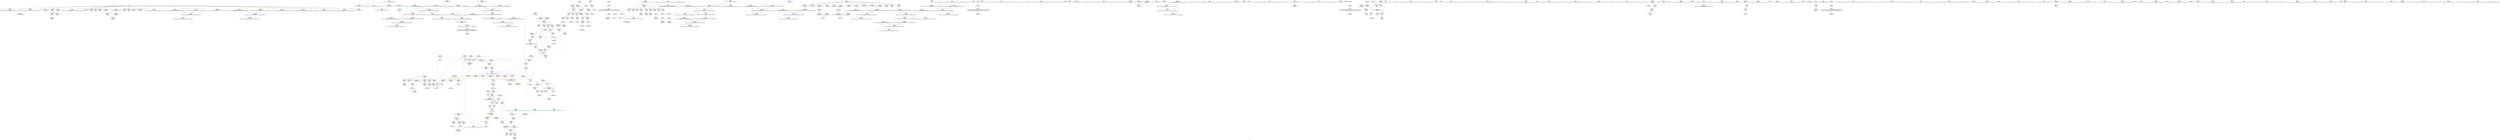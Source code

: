 digraph "SVFG" {
	label="SVFG";

	Node0x559a70692350 [shape=record,color=grey,label="{NodeID: 0\nNullPtr}"];
	Node0x559a70692350 -> Node0x559a706aca70[style=solid];
	Node0x559a70692350 -> Node0x559a706acb70[style=solid];
	Node0x559a70692350 -> Node0x559a706acc40[style=solid];
	Node0x559a70692350 -> Node0x559a706acd10[style=solid];
	Node0x559a70692350 -> Node0x559a706acde0[style=solid];
	Node0x559a70692350 -> Node0x559a706aceb0[style=solid];
	Node0x559a70692350 -> Node0x559a706acf80[style=solid];
	Node0x559a70692350 -> Node0x559a706ad050[style=solid];
	Node0x559a70692350 -> Node0x559a706ad120[style=solid];
	Node0x559a70692350 -> Node0x559a706ad1f0[style=solid];
	Node0x559a70692350 -> Node0x559a706ad2c0[style=solid];
	Node0x559a70692350 -> Node0x559a706ad390[style=solid];
	Node0x559a70692350 -> Node0x559a706ad460[style=solid];
	Node0x559a70692350 -> Node0x559a706ad530[style=solid];
	Node0x559a70692350 -> Node0x559a706ad600[style=solid];
	Node0x559a70692350 -> Node0x559a706ad6d0[style=solid];
	Node0x559a70692350 -> Node0x559a706ad7a0[style=solid];
	Node0x559a70692350 -> Node0x559a706ad870[style=solid];
	Node0x559a70692350 -> Node0x559a706b79c0[style=solid];
	Node0x559a706fdcb0 [shape=record,color=black,label="{NodeID: 692\n278 = PHI(147, 149, )\n0th arg _ZStplIcSt11char_traitsIcESaIcEENSt7__cxx1112basic_stringIT_T0_T1_EERKS8_SA_ }"];
	Node0x559a706c8c00 [shape=record,color=grey,label="{NodeID: 526\n390 = cmp(387, 389, )\n}"];
	Node0x559a706b6d10 [shape=record,color=red,label="{NodeID: 277\n643\<--606\n\<--c\n_Z2gnRx\n}"];
	Node0x559a706b6d10 -> Node0x559a706af090[style=solid];
	Node0x559a706aa880 [shape=record,color=purple,label="{NodeID: 194\n465\<--33\n\<--.str.3\n_Z4workv\n}"];
	Node0x559a706a7890 [shape=record,color=green,label="{NodeID: 111\n602\<--603\nx.addr\<--x.addr_field_insensitive\n_Z2gnRx\n}"];
	Node0x559a706a7890 -> Node0x559a706b65c0[style=solid];
	Node0x559a706a7890 -> Node0x559a706b6690[style=solid];
	Node0x559a706a7890 -> Node0x559a706b6760[style=solid];
	Node0x559a706a7890 -> Node0x559a706b6830[style=solid];
	Node0x559a706a7890 -> Node0x559a706b6900[style=solid];
	Node0x559a706a7890 -> Node0x559a706b9ce0[style=solid];
	Node0x559a706a57a0 [shape=record,color=green,label="{NodeID: 28\n15\<--16\np\<--p_field_insensitive\nGlob |{|<s2>35}}"];
	Node0x559a706a57a0 -> Node0x559a706ab610[style=solid];
	Node0x559a706a57a0 -> Node0x559a706b74c0[style=solid];
	Node0x559a706a57a0:s2 -> Node0x559a70704430[style=solid,color=red];
	Node0x559a70703cd0 [shape=record,color=black,label="{NodeID: 720\n701 = PHI()\n}"];
	Node0x559a70703cd0 -> Node0x559a706c9680[style=solid];
	Node0x559a706df5f0 [shape=record,color=yellow,style=double,label="{NodeID: 554\n34V_1 = ENCHI(MR_34V_0)\npts\{288 \}\nFun[_ZStplIcSt11char_traitsIcESaIcEENSt7__cxx1112basic_stringIT_T0_T1_EERKS8_SA_]}"];
	Node0x559a706df5f0 -> Node0x559a706b8a30[style=dashed];
	Node0x559a706b8550 [shape=record,color=blue,label="{NodeID: 305\n255\<--269\nretval\<--\n_ZSt3minINSt7__cxx1112basic_stringIcSt11char_traitsIcESaIcEEEERKT_S8_S8_\n}"];
	Node0x559a706b8550 -> Node0x559a706da7a0[style=dashed];
	Node0x559a706abfd0 [shape=record,color=red,label="{NodeID: 222\n209\<--141\n\<--x.addr\n_Z3genici\n}"];
	Node0x559a706abfd0 -> Node0x559a706c7e80[style=solid];
	Node0x559a706adc10 [shape=record,color=black,label="{NodeID: 139\n334\<--127\n\<--_ZNSt7__cxx1112basic_stringIcSt11char_traitsIcESaIcEED1Ev\nCan only get source location for instruction, argument, global var or function.}"];
	Node0x559a706a8210 [shape=record,color=green,label="{NodeID: 56\n153\<--154\nehselector.slot\<--ehselector.slot_field_insensitive\n_Z3genici\n}"];
	Node0x559a706a8210 -> Node0x559a706b47b0[style=solid];
	Node0x559a706a8210 -> Node0x559a706b8140[style=solid];
	Node0x559a706a8210 -> Node0x559a706b82e0[style=solid];
	Node0x559a706c6380 [shape=record,color=grey,label="{NodeID: 499\n184 = Binary(183, 75, )\n|{<s0>10}}"];
	Node0x559a706c6380:s0 -> Node0x559a70703da0[style=solid,color=red];
	Node0x559a706b9c10 [shape=record,color=blue,label="{NodeID: 333\n568\<--565\n__rhs.addr\<--__rhs\n_ZStltIcSt11char_traitsIcESaIcEEbRKNSt7__cxx1112basic_stringIT_T0_T1_EESA_\n}"];
	Node0x559a706b9c10 -> Node0x559a706b64f0[style=dashed];
	Node0x559a706b5720 [shape=record,color=red,label="{NodeID: 250\n389\<--388\n\<--arrayidx4\n_Z4doitc\n}"];
	Node0x559a706b5720 -> Node0x559a706c8c00[style=solid];
	Node0x559a706af300 [shape=record,color=black,label="{NodeID: 167\n655\<--652\nconv13\<--call11\n_Z2gnRx\n}"];
	Node0x559a706af300 -> Node0x559a706c8180[style=solid];
	Node0x559a706a9ba0 [shape=record,color=green,label="{NodeID: 84\n421\<--422\na.addr\<--a.addr_field_insensitive\n_Z5upminINSt7__cxx1112basic_stringIcSt11char_traitsIcESaIcEEES5_EbRT_RKT0_\n}"];
	Node0x559a706a9ba0 -> Node0x559a706b5990[style=solid];
	Node0x559a706a9ba0 -> Node0x559a706b5a60[style=solid];
	Node0x559a706a9ba0 -> Node0x559a706b8fe0[style=solid];
	Node0x559a70690950 [shape=record,color=green,label="{NodeID: 1\n7\<--1\n__dso_handle\<--dummyObj\nGlob }"];
	Node0x559a706fdd80 [shape=record,color=black,label="{NodeID: 693\n279 = PHI(195, 208, )\n1st arg _ZStplIcSt11char_traitsIcESaIcEENSt7__cxx1112basic_stringIT_T0_T1_EERKS8_SA_ }"];
	Node0x559a706fdd80 -> Node0x559a706b86f0[style=solid];
	Node0x559a706c8d80 [shape=record,color=grey,label="{NodeID: 527\n400 = cmp(397, 399, )\n}"];
	Node0x559a706b6de0 [shape=record,color=red,label="{NodeID: 278\n658\<--606\n\<--c\n_Z2gnRx\n}"];
	Node0x559a706b6de0 -> Node0x559a706af3d0[style=solid];
	Node0x559a706aa950 [shape=record,color=purple,label="{NodeID: 195\n472\<--33\n\<--.str.3\n_Z4workv\n|{<s0>41}}"];
	Node0x559a706aa950:s0 -> Node0x559a70704ec0[style=solid,color=red];
	Node0x559a706a7960 [shape=record,color=green,label="{NodeID: 112\n604\<--605\nsg\<--sg_field_insensitive\n_Z2gnRx\n}"];
	Node0x559a706a7960 -> Node0x559a706b69d0[style=solid];
	Node0x559a706a7960 -> Node0x559a706b9db0[style=solid];
	Node0x559a706a7960 -> Node0x559a706b9f50[style=solid];
	Node0x559a706a58a0 [shape=record,color=green,label="{NodeID: 29\n17\<--18\nr\<--r_field_insensitive\nGlob |{|<s2>34}}"];
	Node0x559a706a58a0 -> Node0x559a706ab6e0[style=solid];
	Node0x559a706a58a0 -> Node0x559a706b75c0[style=solid];
	Node0x559a706a58a0:s2 -> Node0x559a70704430[style=solid,color=red];
	Node0x559a70703da0 [shape=record,color=black,label="{NodeID: 721\n138 = PHI(177, 184, 75, )\n0th arg _Z3genici }"];
	Node0x559a70703da0 -> Node0x559a706b7e00[style=solid];
	Node0x559a706df6d0 [shape=record,color=yellow,style=double,label="{NodeID: 555\n36V_1 = ENCHI(MR_36V_0)\npts\{290 \}\nFun[_ZStplIcSt11char_traitsIcESaIcEENSt7__cxx1112basic_stringIT_T0_T1_EERKS8_SA_]}"];
	Node0x559a706df6d0 -> Node0x559a706b8b00[style=dashed];
	Node0x559a706b8620 [shape=record,color=blue,label="{NodeID: 306\n255\<--272\nretval\<--\n_ZSt3minINSt7__cxx1112basic_stringIcSt11char_traitsIcESaIcEEEERKT_S8_S8_\n}"];
	Node0x559a706b8620 -> Node0x559a706da7a0[style=dashed];
	Node0x559a706ac0a0 [shape=record,color=red,label="{NodeID: 223\n217\<--141\n\<--x.addr\n_Z3genici\n}"];
	Node0x559a706ac0a0 -> Node0x559a706ae2c0[style=solid];
	Node0x559a706add10 [shape=record,color=black,label="{NodeID: 140\n163\<--162\nidxprom\<--\n_Z3genici\n}"];
	Node0x559a706a82e0 [shape=record,color=green,label="{NodeID: 57\n166\<--167\n_ZNSt7__cxx1112basic_stringIcSt11char_traitsIcESaIcEE5clearEv\<--_ZNSt7__cxx1112basic_stringIcSt11char_traitsIcESaIcEE5clearEv_field_insensitive\n}"];
	Node0x559a706c6500 [shape=record,color=grey,label="{NodeID: 500\n183 = Binary(182, 75, )\n}"];
	Node0x559a706c6500 -> Node0x559a706c6380[style=solid];
	Node0x559a706b9ce0 [shape=record,color=blue,label="{NodeID: 334\n602\<--601\nx.addr\<--x\n_Z2gnRx\n}"];
	Node0x559a706b9ce0 -> Node0x559a706b65c0[style=dashed];
	Node0x559a706b9ce0 -> Node0x559a706b6690[style=dashed];
	Node0x559a706b9ce0 -> Node0x559a706b6760[style=dashed];
	Node0x559a706b9ce0 -> Node0x559a706b6830[style=dashed];
	Node0x559a706b9ce0 -> Node0x559a706b6900[style=dashed];
	Node0x559a706b57f0 [shape=record,color=red,label="{NodeID: 251\n394\<--393\n\<--arrayidx6\n_Z4doitc\n}"];
	Node0x559a706b57f0 -> Node0x559a706c8900[style=solid];
	Node0x559a706af3d0 [shape=record,color=black,label="{NodeID: 168\n659\<--658\nconv16\<--\n_Z2gnRx\n}"];
	Node0x559a706af3d0 -> Node0x559a706c8600[style=solid];
	Node0x559a706a9c70 [shape=record,color=green,label="{NodeID: 85\n423\<--424\nb.addr\<--b.addr_field_insensitive\n_Z5upminINSt7__cxx1112basic_stringIcSt11char_traitsIcESaIcEEES5_EbRT_RKT0_\n}"];
	Node0x559a706a9c70 -> Node0x559a706b5b30[style=solid];
	Node0x559a706a9c70 -> Node0x559a706b5c00[style=solid];
	Node0x559a706a9c70 -> Node0x559a706b90b0[style=solid];
	Node0x559a706909e0 [shape=record,color=green,label="{NodeID: 2\n8\<--1\n.str\<--dummyObj\nGlob }"];
	Node0x559a707011b0 [shape=record,color=black,label="{NodeID: 694\n280 = PHI(200, 212, )\n2nd arg _ZStplIcSt11char_traitsIcESaIcEENSt7__cxx1112basic_stringIT_T0_T1_EERKS8_SA_ }"];
	Node0x559a707011b0 -> Node0x559a706b87c0[style=solid];
	Node0x559a706c8f00 [shape=record,color=grey,label="{NodeID: 528\n521 = cmp(518, 11, )\n}"];
	Node0x559a706c8f00 -> Node0x559a706aeae0[style=solid];
	Node0x559a706b6eb0 [shape=record,color=red,label="{NodeID: 279\n668\<--606\n\<--c\n_Z2gnRx\n}"];
	Node0x559a706b6eb0 -> Node0x559a706af4a0[style=solid];
	Node0x559a706aaa20 [shape=record,color=purple,label="{NodeID: 196\n477\<--35\n\<--.str.4\n_Z4workv\n}"];
	Node0x559a706a7a30 [shape=record,color=green,label="{NodeID: 113\n606\<--607\nc\<--c_field_insensitive\n_Z2gnRx\n}"];
	Node0x559a706a7a30 -> Node0x559a706b6aa0[style=solid];
	Node0x559a706a7a30 -> Node0x559a706b6b70[style=solid];
	Node0x559a706a7a30 -> Node0x559a706b6c40[style=solid];
	Node0x559a706a7a30 -> Node0x559a706b6d10[style=solid];
	Node0x559a706a7a30 -> Node0x559a706b6de0[style=solid];
	Node0x559a706a7a30 -> Node0x559a706b6eb0[style=solid];
	Node0x559a706a7a30 -> Node0x559a706b9e80[style=solid];
	Node0x559a706a7a30 -> Node0x559a706ba1c0[style=solid];
	Node0x559a706a59a0 [shape=record,color=green,label="{NodeID: 30\n19\<--20\ns\<--s_field_insensitive\nGlob |{|<s2>36}}"];
	Node0x559a706a59a0 -> Node0x559a706ab7b0[style=solid];
	Node0x559a706a59a0 -> Node0x559a706b76c0[style=solid];
	Node0x559a706a59a0:s2 -> Node0x559a70704430[style=solid,color=red];
	Node0x559a707040b0 [shape=record,color=black,label="{NodeID: 722\n139 = PHI(178, 188, 349, )\n1st arg _Z3genici }"];
	Node0x559a707040b0 -> Node0x559a706b7ed0[style=solid];
	Node0x559a706df7b0 [shape=record,color=yellow,style=double,label="{NodeID: 556\n8V_1 = ENCHI(MR_8V_0)\npts\{12 \}\nFun[_Z3genici]|{|<s1>9|<s2>10}}"];
	Node0x559a706df7b0 -> Node0x559a706ab470[style=dashed];
	Node0x559a706df7b0:s1 -> Node0x559a706df7b0[style=dashed,color=red];
	Node0x559a706df7b0:s2 -> Node0x559a706df7b0[style=dashed,color=red];
	Node0x559a706b86f0 [shape=record,color=blue,label="{NodeID: 307\n281\<--279\n__lhs.addr\<--__lhs\n_ZStplIcSt11char_traitsIcESaIcEENSt7__cxx1112basic_stringIT_T0_T1_EERKS8_SA_\n}"];
	Node0x559a706b86f0 -> Node0x559a706b4d60[style=dashed];
	Node0x559a706ac170 [shape=record,color=red,label="{NodeID: 224\n168\<--143\n\<--c.addr\n_Z3genici\n}"];
	Node0x559a706adde0 [shape=record,color=black,label="{NodeID: 141\n170\<--169\nidxprom1\<--\n_Z3genici\n}"];
	Node0x559a706a83e0 [shape=record,color=green,label="{NodeID: 58\n173\<--174\n_ZNSt7__cxx1112basic_stringIcSt11char_traitsIcESaIcEEpLEc\<--_ZNSt7__cxx1112basic_stringIcSt11char_traitsIcESaIcEEpLEc_field_insensitive\n}"];
	Node0x559a706c6680 [shape=record,color=grey,label="{NodeID: 501\n193 = Binary(192, 75, )\n}"];
	Node0x559a706c6680 -> Node0x559a706adf80[style=solid];
	Node0x559a706b9db0 [shape=record,color=blue,label="{NodeID: 335\n604\<--75\nsg\<--\n_Z2gnRx\n}"];
	Node0x559a706b9db0 -> Node0x559a706b9f50[style=dashed];
	Node0x559a706b9db0 -> Node0x559a706db790[style=dashed];
	Node0x559a706b58c0 [shape=record,color=red,label="{NodeID: 252\n399\<--398\n\<--arrayidx9\n_Z4doitc\n}"];
	Node0x559a706b58c0 -> Node0x559a706c8d80[style=solid];
	Node0x559a706af4a0 [shape=record,color=black,label="{NodeID: 169\n669\<--668\nconv20\<--\n_Z2gnRx\n}"];
	Node0x559a706af4a0 -> Node0x559a706c7a00[style=solid];
	Node0x559a706a9d40 [shape=record,color=green,label="{NodeID: 86\n430\<--431\n_ZStgtIcSt11char_traitsIcESaIcEEbRKNSt7__cxx1112basic_stringIT_T0_T1_EESA_\<--_ZStgtIcSt11char_traitsIcESaIcEEbRKNSt7__cxx1112basic_stringIT_T0_T1_EESA__field_insensitive\n}"];
	Node0x559a70690a70 [shape=record,color=green,label="{NodeID: 3\n11\<--1\n\<--dummyObj\nCan only get source location for instruction, argument, global var or function.|{<s0>26}}"];
	Node0x559a70690a70:s0 -> Node0x559a70704270[style=solid,color=red];
	Node0x559a707021a0 [shape=record,color=black,label="{NodeID: 695\n77 = PHI()\n}"];
	Node0x559a706c9080 [shape=record,color=grey,label="{NodeID: 529\n130 = cmp(125, 129, )\n}"];
	Node0x559a706b6f80 [shape=record,color=red,label="{NodeID: 280\n665\<--664\n\<--\n_Z2gnRx\n}"];
	Node0x559a706b6f80 -> Node0x559a706c6b00[style=solid];
	Node0x559a706aaaf0 [shape=record,color=purple,label="{NodeID: 197\n554\<--38\n\<--.str.5\nmain\n}"];
	Node0x559a706ac700 [shape=record,color=green,label="{NodeID: 114\n612\<--613\ngetchar\<--getchar_field_insensitive\n}"];
	Node0x559a706a5aa0 [shape=record,color=green,label="{NodeID: 31\n21\<--25\nnex\<--nex_field_insensitive\nGlob }"];
	Node0x559a706a5aa0 -> Node0x559a706af8b0[style=solid];
	Node0x559a706a5aa0 -> Node0x559a706af980[style=solid];
	Node0x559a706a5aa0 -> Node0x559a706afa50[style=solid];
	Node0x559a706a5aa0 -> Node0x559a706afb20[style=solid];
	Node0x559a70704270 [shape=record,color=black,label="{NodeID: 723\n140 = PHI(180, 190, 11, )\n2nd arg _Z3genici }"];
	Node0x559a70704270 -> Node0x559a706b7fa0[style=solid];
	Node0x559a706b87c0 [shape=record,color=blue,label="{NodeID: 308\n283\<--280\n__rhs.addr\<--__rhs\n_ZStplIcSt11char_traitsIcESaIcEENSt7__cxx1112basic_stringIT_T0_T1_EERKS8_SA_\n}"];
	Node0x559a706b87c0 -> Node0x559a706b4e30[style=dashed];
	Node0x559a706ac240 [shape=record,color=red,label="{NodeID: 225\n178\<--143\n\<--c.addr\n_Z3genici\n|{<s0>9}}"];
	Node0x559a706ac240:s0 -> Node0x559a707040b0[style=solid,color=red];
	Node0x559a706adeb0 [shape=record,color=black,label="{NodeID: 142\n186\<--185\nidxprom4\<--\n_Z3genici\n}"];
	Node0x559a706a84e0 [shape=record,color=green,label="{NodeID: 59\n202\<--203\n_ZStplIcSt11char_traitsIcESaIcEENSt7__cxx1112basic_stringIT_T0_T1_EERKS8_SA_\<--_ZStplIcSt11char_traitsIcESaIcEENSt7__cxx1112basic_stringIT_T0_T1_EERKS8_SA__field_insensitive\n}"];
	Node0x559a706da450 [shape=record,color=yellow,style=double,label="{NodeID: 585\n6V_1 = ENCHI(MR_6V_0)\npts\{119 \}\nFun[__cxx_global_array_dtor]}"];
	Node0x559a706da450 -> Node0x559a706b7d30[style=dashed];
	Node0x559a706c6800 [shape=record,color=grey,label="{NodeID: 502\n198 = Binary(197, 75, )\n}"];
	Node0x559a706c6800 -> Node0x559a706ae050[style=solid];
	Node0x559a706b9e80 [shape=record,color=blue,label="{NodeID: 336\n606\<--614\nc\<--conv\n_Z2gnRx\n}"];
	Node0x559a706b9e80 -> Node0x559a706b6aa0[style=dashed];
	Node0x559a706b9e80 -> Node0x559a706b6b70[style=dashed];
	Node0x559a706b9e80 -> Node0x559a706b6c40[style=dashed];
	Node0x559a706b9e80 -> Node0x559a706b6d10[style=dashed];
	Node0x559a706b9e80 -> Node0x559a706b9e80[style=dashed];
	Node0x559a706b9e80 -> Node0x559a706ba1c0[style=dashed];
	Node0x559a706b5990 [shape=record,color=red,label="{NodeID: 253\n427\<--421\n\<--a.addr\n_Z5upminINSt7__cxx1112basic_stringIcSt11char_traitsIcESaIcEEES5_EbRT_RKT0_\n|{<s0>31}}"];
	Node0x559a706b5990:s0 -> Node0x559a70704ac0[style=solid,color=red];
	Node0x559a706af570 [shape=record,color=black,label="{NodeID: 170\n677\<--676\nconv23\<--\n_Z2gnRx\n}"];
	Node0x559a706af570 -> Node0x559a706c7b80[style=solid];
	Node0x559a706a9e40 [shape=record,color=green,label="{NodeID: 87\n441\<--442\n_Z4workv\<--_Z4workv_field_insensitive\n}"];
	Node0x559a70690b00 [shape=record,color=green,label="{NodeID: 4\n33\<--1\n.str.3\<--dummyObj\nGlob }"];
	Node0x559a707022a0 [shape=record,color=black,label="{NodeID: 696\n214 = PHI(252, )\n}"];
	Node0x559a706c9200 [shape=record,color=grey,label="{NodeID: 530\n551 = cmp(549, 550, )\n}"];
	Node0x559a706b7050 [shape=record,color=red,label="{NodeID: 281\n679\<--678\n\<--\n_Z2gnRx\n}"];
	Node0x559a706b7050 -> Node0x559a706c7b80[style=solid];
	Node0x559a706aabc0 [shape=record,color=purple,label="{NodeID: 198\n717\<--40\nllvm.global_ctors_0\<--llvm.global_ctors\nGlob }"];
	Node0x559a706aabc0 -> Node0x559a706b77c0[style=solid];
	Node0x559a706ac7d0 [shape=record,color=green,label="{NodeID: 115\n693\<--694\n__lhs.addr\<--__lhs.addr_field_insensitive\n_ZStgtIcSt11char_traitsIcESaIcEEbRKNSt7__cxx1112basic_stringIT_T0_T1_EESA_\n}"];
	Node0x559a706ac7d0 -> Node0x559a706b7120[style=solid];
	Node0x559a706ac7d0 -> Node0x559a706ba430[style=solid];
	Node0x559a706a5ba0 [shape=record,color=green,label="{NodeID: 32\n26\<--29\n_Z3arrB5cxx11\<--_Z3arrB5cxx11_field_insensitive\nGlob }"];
	Node0x559a706a5ba0 -> Node0x559a706afbf0[style=solid];
	Node0x559a706a5ba0 -> Node0x559a706afcc0[style=solid];
	Node0x559a706a5ba0 -> Node0x559a706afd90[style=solid];
	Node0x559a706a5ba0 -> Node0x559a706afe60[style=solid];
	Node0x559a706a5ba0 -> Node0x559a706aff30[style=solid];
	Node0x559a706a5ba0 -> Node0x559a706b0000[style=solid];
	Node0x559a706a5ba0 -> Node0x559a706b00d0[style=solid];
	Node0x559a706a5ba0 -> Node0x559a706b01a0[style=solid];
	Node0x559a706a5ba0 -> Node0x559a706b0270[style=solid];
	Node0x559a706a5ba0 -> Node0x559a706b0340[style=solid];
	Node0x559a706a5ba0 -> Node0x559a706b0410[style=solid];
	Node0x559a706a5ba0 -> Node0x559a706b04e0[style=solid];
	Node0x559a706a5ba0 -> Node0x559a706b05b0[style=solid];
	Node0x559a706a5ba0 -> Node0x559a706b0680[style=solid];
	Node0x559a706a5ba0 -> Node0x559a706aa6e0[style=solid];
	Node0x559a706a5ba0 -> Node0x559a706aa7b0[style=solid];
	Node0x559a70704430 [shape=record,color=black,label="{NodeID: 724\n490 = PHI(10, 17, 15, 19, 536, )\n0th arg _Z2gnRi }"];
	Node0x559a70704430 -> Node0x559a706b94c0[style=solid];
	Node0x559a706b8890 [shape=record,color=blue,label="{NodeID: 309\n285\<--294\nnrvo\<--\n_ZStplIcSt11char_traitsIcESaIcEENSt7__cxx1112basic_stringIT_T0_T1_EERKS8_SA_\n}"];
	Node0x559a706b8890 -> Node0x559a706b8960[style=dashed];
	Node0x559a706ac310 [shape=record,color=red,label="{NodeID: 226\n185\<--143\n\<--c.addr\n_Z3genici\n}"];
	Node0x559a706ac310 -> Node0x559a706adeb0[style=solid];
	Node0x559a706adf80 [shape=record,color=black,label="{NodeID: 143\n194\<--193\nidxprom8\<--shl7\n_Z3genici\n}"];
	Node0x559a706a85e0 [shape=record,color=green,label="{NodeID: 60\n215\<--216\n_ZSt3minINSt7__cxx1112basic_stringIcSt11char_traitsIcESaIcEEEERKT_S8_S8_\<--_ZSt3minINSt7__cxx1112basic_stringIcSt11char_traitsIcESaIcEEEERKT_S8_S8__field_insensitive\n}"];
	Node0x559a706c6980 [shape=record,color=grey,label="{NodeID: 503\n197 = Binary(196, 75, )\n}"];
	Node0x559a706c6980 -> Node0x559a706c6800[style=solid];
	Node0x559a706b9f50 [shape=record,color=blue,label="{NodeID: 337\n604\<--638\nsg\<--\n_Z2gnRx\n}"];
	Node0x559a706b9f50 -> Node0x559a706db790[style=dashed];
	Node0x559a706b5a60 [shape=record,color=red,label="{NodeID: 254\n434\<--421\n\<--a.addr\n_Z5upminINSt7__cxx1112basic_stringIcSt11char_traitsIcESaIcEEES5_EbRT_RKT0_\n}"];
	Node0x559a706af640 [shape=record,color=black,label="{NodeID: 171\n690\<--702\n_ZStgtIcSt11char_traitsIcESaIcEEbRKNSt7__cxx1112basic_stringIT_T0_T1_EESA__ret\<--cmp\n_ZStgtIcSt11char_traitsIcESaIcEEbRKNSt7__cxx1112basic_stringIT_T0_T1_EESA_\n|{<s0>31}}"];
	Node0x559a706af640:s0 -> Node0x559a70702810[style=solid,color=blue];
	Node0x559a706a9f40 [shape=record,color=green,label="{NodeID: 88\n454\<--455\n_Z2gnRi\<--_Z2gnRi_field_insensitive\n}"];
	Node0x559a70690b90 [shape=record,color=green,label="{NodeID: 5\n35\<--1\n.str.4\<--dummyObj\nGlob }"];
	Node0x559a707024d0 [shape=record,color=black,label="{NodeID: 697\n172 = PHI()\n}"];
	Node0x559a706c9380 [shape=record,color=grey,label="{NodeID: 531\n108 = cmp(102, 107, )\n}"];
	Node0x559a706b7120 [shape=record,color=red,label="{NodeID: 282\n699\<--693\n\<--__lhs.addr\n_ZStgtIcSt11char_traitsIcESaIcEEbRKNSt7__cxx1112basic_stringIT_T0_T1_EESA_\n}"];
	Node0x559a706aacc0 [shape=record,color=purple,label="{NodeID: 199\n718\<--40\nllvm.global_ctors_1\<--llvm.global_ctors\nGlob }"];
	Node0x559a706aacc0 -> Node0x559a706b78c0[style=solid];
	Node0x559a706ac8a0 [shape=record,color=green,label="{NodeID: 116\n695\<--696\n__rhs.addr\<--__rhs.addr_field_insensitive\n_ZStgtIcSt11char_traitsIcESaIcEEbRKNSt7__cxx1112basic_stringIT_T0_T1_EESA_\n}"];
	Node0x559a706ac8a0 -> Node0x559a706b71f0[style=solid];
	Node0x559a706ac8a0 -> Node0x559a706ba500[style=solid];
	Node0x559a706a5ca0 [shape=record,color=green,label="{NodeID: 33\n30\<--32\n_Z3ansB5cxx11\<--_Z3ansB5cxx11_field_insensitive\nGlob |{|<s1>30|<s2>41}}"];
	Node0x559a706a5ca0 -> Node0x559a706ada10[style=solid];
	Node0x559a706a5ca0:s1 -> Node0x559a707051f0[style=solid,color=red];
	Node0x559a706a5ca0:s2 -> Node0x559a70704db0[style=solid,color=red];
	Node0x559a70704790 [shape=record,color=black,label="{NodeID: 725\n564 = PHI(263, )\n0th arg _ZStltIcSt11char_traitsIcESaIcEEbRKNSt7__cxx1112basic_stringIT_T0_T1_EESA_ }"];
	Node0x559a70704790 -> Node0x559a706b9b40[style=solid];
	Node0x559a706b8960 [shape=record,color=blue,label="{NodeID: 310\n285\<--304\nnrvo\<--\n_ZStplIcSt11char_traitsIcESaIcEENSt7__cxx1112basic_stringIT_T0_T1_EERKS8_SA_\n}"];
	Node0x559a706b8960 -> Node0x559a706b4f00[style=dashed];
	Node0x559a706ac3e0 [shape=record,color=red,label="{NodeID: 227\n158\<--145\n\<--dep.addr\n_Z3genici\n}"];
	Node0x559a706ac3e0 -> Node0x559a706c8480[style=solid];
	Node0x559a706ae050 [shape=record,color=black,label="{NodeID: 144\n199\<--198\nidxprom12\<--or11\n_Z3genici\n}"];
	Node0x559a706a86e0 [shape=record,color=green,label="{NodeID: 61\n221\<--222\n_ZNSt7__cxx1112basic_stringIcSt11char_traitsIcESaIcEEaSERKS4_\<--_ZNSt7__cxx1112basic_stringIcSt11char_traitsIcESaIcEEaSERKS4__field_insensitive\n}"];
	Node0x559a706c6b00 [shape=record,color=grey,label="{NodeID: 504\n666 = Binary(665, 667, )\n}"];
	Node0x559a706c6b00 -> Node0x559a706c7a00[style=solid];
	Node0x559a706ba020 [shape=record,color=blue,label="{NodeID: 338\n639\<--641\n\<--\n_Z2gnRx\n}"];
	Node0x559a706ba020 -> Node0x559a706b6f80[style=dashed];
	Node0x559a706ba020 -> Node0x559a706b7050[style=dashed];
	Node0x559a706ba020 -> Node0x559a706ba290[style=dashed];
	Node0x559a706ba020 -> Node0x559a706ba360[style=dashed];
	Node0x559a706b5b30 [shape=record,color=red,label="{NodeID: 255\n428\<--423\n\<--b.addr\n_Z5upminINSt7__cxx1112basic_stringIcSt11char_traitsIcESaIcEEES5_EbRT_RKT0_\n|{<s0>31}}"];
	Node0x559a706b5b30:s0 -> Node0x559a70704bd0[style=solid,color=red];
	Node0x559a706af710 [shape=record,color=purple,label="{NodeID: 172\n51\<--4\n\<--_ZStL8__ioinit\n__cxx_global_var_init\n}"];
	Node0x559a706aa040 [shape=record,color=green,label="{NodeID: 89\n467\<--468\n_ZNSt7__cxx1112basic_stringIcSt11char_traitsIcESaIcEEaSEPKc\<--_ZNSt7__cxx1112basic_stringIcSt11char_traitsIcESaIcEEaSEPKc_field_insensitive\n}"];
	Node0x559a70690c20 [shape=record,color=green,label="{NodeID: 6\n37\<--1\n_ZSt4cout\<--dummyObj\nGlob }"];
	Node0x559a707025a0 [shape=record,color=black,label="{NodeID: 698\n220 = PHI()\n}"];
	Node0x559a706c9500 [shape=record,color=grey,label="{NodeID: 532\n577 = cmp(574, 11, )\n}"];
	Node0x559a706c9500 -> Node0x559a706aebb0[style=solid];
	Node0x559a706b71f0 [shape=record,color=red,label="{NodeID: 283\n700\<--695\n\<--__rhs.addr\n_ZStgtIcSt11char_traitsIcESaIcEEbRKNSt7__cxx1112basic_stringIT_T0_T1_EESA_\n}"];
	Node0x559a706aadc0 [shape=record,color=purple,label="{NodeID: 200\n719\<--40\nllvm.global_ctors_2\<--llvm.global_ctors\nGlob }"];
	Node0x559a706aadc0 -> Node0x559a706b79c0[style=solid];
	Node0x559a706ac970 [shape=record,color=green,label="{NodeID: 117\n42\<--711\n_GLOBAL__sub_I_jcvb_0_0.cpp\<--_GLOBAL__sub_I_jcvb_0_0.cpp_field_insensitive\n}"];
	Node0x559a706ac970 -> Node0x559a706b78c0[style=solid];
	Node0x559a706a5da0 [shape=record,color=green,label="{NodeID: 34\n40\<--44\nllvm.global_ctors\<--llvm.global_ctors_field_insensitive\nGlob }"];
	Node0x559a706a5da0 -> Node0x559a706aabc0[style=solid];
	Node0x559a706a5da0 -> Node0x559a706aacc0[style=solid];
	Node0x559a706a5da0 -> Node0x559a706aadc0[style=solid];
	Node0x559a707048a0 [shape=record,color=black,label="{NodeID: 726\n565 = PHI(264, )\n1st arg _ZStltIcSt11char_traitsIcESaIcEEbRKNSt7__cxx1112basic_stringIT_T0_T1_EESA_ }"];
	Node0x559a707048a0 -> Node0x559a706b9c10[style=solid];
	Node0x559a706dfb60 [shape=record,color=yellow,style=double,label="{NodeID: 560\n16V_1 = ENCHI(MR_16V_0)\npts\{152 \}\nFun[_Z3genici]}"];
	Node0x559a706dfb60 -> Node0x559a706b8070[style=dashed];
	Node0x559a706dfb60 -> Node0x559a706b8210[style=dashed];
	Node0x559a706b8a30 [shape=record,color=blue,label="{NodeID: 311\n287\<--308\nexn.slot\<--\n_ZStplIcSt11char_traitsIcESaIcEENSt7__cxx1112basic_stringIT_T0_T1_EERKS8_SA_\n}"];
	Node0x559a706b8a30 -> Node0x559a706b4fd0[style=dashed];
	Node0x559a706ac4b0 [shape=record,color=red,label="{NodeID: 228\n179\<--145\n\<--dep.addr\n_Z3genici\n}"];
	Node0x559a706ac4b0 -> Node0x559a706c5f00[style=solid];
	Node0x559a706ae120 [shape=record,color=black,label="{NodeID: 145\n207\<--206\nidxprom17\<--or16\n_Z3genici\n}"];
	Node0x559a706a87e0 [shape=record,color=green,label="{NodeID: 62\n255\<--256\nretval\<--retval_field_insensitive\n_ZSt3minINSt7__cxx1112basic_stringIcSt11char_traitsIcESaIcEEEERKT_S8_S8_\n}"];
	Node0x559a706a87e0 -> Node0x559a706b4950[style=solid];
	Node0x559a706a87e0 -> Node0x559a706b8550[style=solid];
	Node0x559a706a87e0 -> Node0x559a706b8620[style=solid];
	Node0x559a706c6c80 [shape=record,color=grey,label="{NodeID: 505\n384 = Binary(383, 75, )\n}"];
	Node0x559a706c6c80 -> Node0x559a706b8f10[style=solid];
	Node0x559a706ba0f0 [shape=record,color=blue,label="{NodeID: 339\n647\<--646\n\<--conv9\n_Z2gnRx\n}"];
	Node0x559a706ba0f0 -> Node0x559a706b6f80[style=dashed];
	Node0x559a706ba0f0 -> Node0x559a706b7050[style=dashed];
	Node0x559a706ba0f0 -> Node0x559a706ba290[style=dashed];
	Node0x559a706ba0f0 -> Node0x559a706ba360[style=dashed];
	Node0x559a706b5c00 [shape=record,color=red,label="{NodeID: 256\n433\<--423\n\<--b.addr\n_Z5upminINSt7__cxx1112basic_stringIcSt11char_traitsIcESaIcEEES5_EbRT_RKT0_\n}"];
	Node0x559a706af7e0 [shape=record,color=purple,label="{NodeID: 173\n76\<--8\n\<--.str\n_Z5getrev\n}"];
	Node0x559a706aa140 [shape=record,color=green,label="{NodeID: 90\n474\<--475\n_ZSteqIcSt11char_traitsIcESaIcEEbRKNSt7__cxx1112basic_stringIT_T0_T1_EEPKS5_\<--_ZSteqIcSt11char_traitsIcESaIcEEbRKNSt7__cxx1112basic_stringIT_T0_T1_EEPKS5__field_insensitive\n}"];
	Node0x559a70690cb0 [shape=record,color=green,label="{NodeID: 7\n38\<--1\n.str.5\<--dummyObj\nGlob }"];
	Node0x559a70702670 [shape=record,color=black,label="{NodeID: 699\n52 = PHI()\n}"];
	Node0x559a706c9680 [shape=record,color=grey,label="{NodeID: 533\n702 = cmp(701, 11, )\n}"];
	Node0x559a706c9680 -> Node0x559a706af640[style=solid];
	Node0x559a706b72c0 [shape=record,color=blue,label="{NodeID: 284\n10\<--11\nm\<--\nGlob }"];
	Node0x559a706b72c0 -> Node0x559a706e08c0[style=dashed];
	Node0x559a706aaec0 [shape=record,color=purple,label="{NodeID: 201\n102\<--101\narrayctor.next\<--arrayctor.cur\n__cxx_global_var_init.1\n}"];
	Node0x559a706aaec0 -> Node0x559a706c53c0[style=solid];
	Node0x559a706aaec0 -> Node0x559a706c9380[style=solid];
	Node0x559a706aca70 [shape=record,color=black,label="{NodeID: 118\n2\<--3\ndummyVal\<--dummyVal\n}"];
	Node0x559a706a5ea0 [shape=record,color=green,label="{NodeID: 35\n45\<--46\n__cxx_global_var_init\<--__cxx_global_var_init_field_insensitive\n}"];
	Node0x559a707049b0 [shape=record,color=black,label="{NodeID: 727\n601 = PHI(493, )\n0th arg _Z2gnRx }"];
	Node0x559a707049b0 -> Node0x559a706b9ce0[style=solid];
	Node0x559a706dfc40 [shape=record,color=yellow,style=double,label="{NodeID: 561\n18V_1 = ENCHI(MR_18V_0)\npts\{154 \}\nFun[_Z3genici]}"];
	Node0x559a706dfc40 -> Node0x559a706b8140[style=dashed];
	Node0x559a706dfc40 -> Node0x559a706b82e0[style=dashed];
	Node0x559a706b8b00 [shape=record,color=blue,label="{NodeID: 312\n289\<--310\nehselector.slot\<--\n_ZStplIcSt11char_traitsIcESaIcEENSt7__cxx1112basic_stringIT_T0_T1_EERKS8_SA_\n}"];
	Node0x559a706b8b00 -> Node0x559a706b50a0[style=dashed];
	Node0x559a706ac580 [shape=record,color=red,label="{NodeID: 229\n189\<--145\n\<--dep.addr\n_Z3genici\n}"];
	Node0x559a706ac580 -> Node0x559a706c6f80[style=solid];
	Node0x559a706ae1f0 [shape=record,color=black,label="{NodeID: 146\n211\<--210\nidxprom20\<--shl19\n_Z3genici\n}"];
	Node0x559a706a88b0 [shape=record,color=green,label="{NodeID: 63\n257\<--258\n__a.addr\<--__a.addr_field_insensitive\n_ZSt3minINSt7__cxx1112basic_stringIcSt11char_traitsIcESaIcEEEERKT_S8_S8_\n}"];
	Node0x559a706a88b0 -> Node0x559a706b4a20[style=solid];
	Node0x559a706a88b0 -> Node0x559a706b4af0[style=solid];
	Node0x559a706a88b0 -> Node0x559a706b83b0[style=solid];
	Node0x559a706e1f20 [shape=record,color=yellow,style=double,label="{NodeID: 589\n38V_1 = ENCHI(MR_38V_0)\npts\{16 \}\nFun[_Z4doitc]}"];
	Node0x559a706e1f20 -> Node0x559a706ab610[style=dashed];
	Node0x559a706c6e00 [shape=record,color=grey,label="{NodeID: 506\n645 = Binary(644, 618, )\n}"];
	Node0x559a706c6e00 -> Node0x559a706af160[style=solid];
	Node0x559a706ba1c0 [shape=record,color=blue,label="{NodeID: 340\n606\<--653\nc\<--conv12\n_Z2gnRx\n}"];
	Node0x559a706ba1c0 -> Node0x559a706b6de0[style=dashed];
	Node0x559a706ba1c0 -> Node0x559a706b6eb0[style=dashed];
	Node0x559a706ba1c0 -> Node0x559a706ba1c0[style=dashed];
	Node0x559a706b5cd0 [shape=record,color=red,label="{NodeID: 257\n501\<--491\n\<--x.addr\n_Z2gnRi\n}"];
	Node0x559a706b5cd0 -> Node0x559a706b9590[style=solid];
	Node0x559a706af8b0 [shape=record,color=purple,label="{NodeID: 174\n187\<--21\narrayidx5\<--nex\n_Z3genici\n}"];
	Node0x559a706af8b0 -> Node0x559a706b4880[style=solid];
	Node0x559a706aa240 [shape=record,color=green,label="{NodeID: 91\n481\<--482\n_ZStlsIcSt11char_traitsIcESaIcEERSt13basic_ostreamIT_T0_ES7_RKNSt7__cxx1112basic_stringIS4_S5_T1_EE\<--_ZStlsIcSt11char_traitsIcESaIcEERSt13basic_ostreamIT_T0_ES7_RKNSt7__cxx1112basic_stringIS4_S5_T1_EE_field_insensitive\n}"];
	Node0x559a706a4790 [shape=record,color=green,label="{NodeID: 8\n41\<--1\n\<--dummyObj\nCan only get source location for instruction, argument, global var or function.}"];
	Node0x559a70702740 [shape=record,color=black,label="{NodeID: 700\n110 = PHI()\n}"];
	Node0x559a706c9800 [shape=record,color=grey,label="{NodeID: 534\n627 = cmp(626, 628, )\n}"];
	Node0x559a706c9800 -> Node0x559a706c5960[style=solid];
	Node0x559a706b73c0 [shape=record,color=blue,label="{NodeID: 285\n13\<--11\nn\<--\nGlob }"];
	Node0x559a706b73c0 -> Node0x559a706dd090[style=dashed];
	Node0x559a706aaf90 [shape=record,color=purple,label="{NodeID: 202\n125\<--124\narraydestroy.element\<--arraydestroy.elementPast\n__cxx_global_array_dtor\n}"];
	Node0x559a706aaf90 -> Node0x559a706c4e20[style=solid];
	Node0x559a706aaf90 -> Node0x559a706c9080[style=solid];
	Node0x559a706acb70 [shape=record,color=black,label="{NodeID: 119\n226\<--3\n\<--dummyVal\n_Z3genici\n}"];
	Node0x559a706a5fa0 [shape=record,color=green,label="{NodeID: 36\n49\<--50\n_ZNSt8ios_base4InitC1Ev\<--_ZNSt8ios_base4InitC1Ev_field_insensitive\n}"];
	Node0x559a70704ac0 [shape=record,color=black,label="{NodeID: 728\n691 = PHI(427, )\n0th arg _ZStgtIcSt11char_traitsIcESaIcEEbRKNSt7__cxx1112basic_stringIT_T0_T1_EESA_ }"];
	Node0x559a70704ac0 -> Node0x559a706ba430[style=solid];
	Node0x559a706dfd20 [shape=record,color=yellow,style=double,label="{NodeID: 562\n20V_1 = ENCHI(MR_20V_0)\npts\{250000 \}\nFun[_Z3genici]|{|<s1>9|<s2>10}}"];
	Node0x559a706dfd20 -> Node0x559a706b4880[style=dashed];
	Node0x559a706dfd20:s1 -> Node0x559a706dfd20[style=dashed,color=red];
	Node0x559a706dfd20:s2 -> Node0x559a706dfd20[style=dashed,color=red];
	Node0x559a706b8bd0 [shape=record,color=blue,label="{NodeID: 313\n340\<--339\nc.addr\<--c\n_Z4doitc\n}"];
	Node0x559a706b8bd0 -> Node0x559a706b5170[style=dashed];
	Node0x559a706ac650 [shape=record,color=red,label="{NodeID: 230\n242\<--151\nexn\<--exn.slot\n_Z3genici\n}"];
	Node0x559a706ae2c0 [shape=record,color=black,label="{NodeID: 147\n218\<--217\nidxprom25\<--\n_Z3genici\n}"];
	Node0x559a706a8980 [shape=record,color=green,label="{NodeID: 64\n259\<--260\n__b.addr\<--__b.addr_field_insensitive\n_ZSt3minINSt7__cxx1112basic_stringIcSt11char_traitsIcESaIcEEEERKT_S8_S8_\n}"];
	Node0x559a706a8980 -> Node0x559a706b4bc0[style=solid];
	Node0x559a706a8980 -> Node0x559a706b4c90[style=solid];
	Node0x559a706a8980 -> Node0x559a706b8480[style=solid];
	Node0x559a706e2030 [shape=record,color=yellow,style=double,label="{NodeID: 590\n40V_1 = ENCHI(MR_40V_0)\npts\{18 \}\nFun[_Z4doitc]}"];
	Node0x559a706e2030 -> Node0x559a706ab6e0[style=dashed];
	Node0x559a706c6f80 [shape=record,color=grey,label="{NodeID: 507\n190 = Binary(189, 75, )\n|{<s0>10}}"];
	Node0x559a706c6f80:s0 -> Node0x559a70704270[style=solid,color=red];
	Node0x559a706ba290 [shape=record,color=blue,label="{NodeID: 341\n673\<--671\n\<--sub21\n_Z2gnRx\n}"];
	Node0x559a706ba290 -> Node0x559a706b6f80[style=dashed];
	Node0x559a706ba290 -> Node0x559a706b7050[style=dashed];
	Node0x559a706ba290 -> Node0x559a706ba290[style=dashed];
	Node0x559a706ba290 -> Node0x559a706ba360[style=dashed];
	Node0x559a706b5da0 [shape=record,color=red,label="{NodeID: 258\n499\<--493\n\<--t\n_Z2gnRi\n}"];
	Node0x559a706b5da0 -> Node0x559a706aea10[style=solid];
	Node0x559a706af980 [shape=record,color=purple,label="{NodeID: 175\n444\<--21\n\<--nex\n_Z4workv\n}"];
	Node0x559a706af980 -> Node0x559a706b9180[style=solid];
	Node0x559a706aa340 [shape=record,color=green,label="{NodeID: 92\n484\<--485\n_ZSt4endlIcSt11char_traitsIcEERSt13basic_ostreamIT_T0_ES6_\<--_ZSt4endlIcSt11char_traitsIcEERSt13basic_ostreamIT_T0_ES6__field_insensitive\n}"];
	Node0x559a706a4820 [shape=record,color=green,label="{NodeID: 9\n75\<--1\n\<--dummyObj\nCan only get source location for instruction, argument, global var or function.|{<s0>26}}"];
	Node0x559a706a4820:s0 -> Node0x559a70703da0[style=solid,color=red];
	Node0x559a70702810 [shape=record,color=black,label="{NodeID: 701\n429 = PHI(690, )\n}"];
	Node0x559a706c9980 [shape=record,color=grey,label="{NodeID: 535\n622 = cmp(621, 623, )\n}"];
	Node0x559a706b74c0 [shape=record,color=blue,label="{NodeID: 286\n15\<--11\np\<--\nGlob }"];
	Node0x559a706b74c0 -> Node0x559a706e08c0[style=dashed];
	Node0x559a706ab060 [shape=record,color=purple,label="{NodeID: 203\n351\<--342\narraydecay\<--cnt\n_Z4doitc\n}"];
	Node0x559a706ab060 -> Node0x559a706ae460[style=solid];
	Node0x559a706acc40 [shape=record,color=black,label="{NodeID: 120\n227\<--3\n\<--dummyVal\n_Z3genici\n}"];
	Node0x559a706acc40 -> Node0x559a706b8070[style=solid];
	Node0x559a706a60a0 [shape=record,color=green,label="{NodeID: 37\n55\<--56\n__cxa_atexit\<--__cxa_atexit_field_insensitive\n}"];
	Node0x559a70704bd0 [shape=record,color=black,label="{NodeID: 729\n692 = PHI(428, )\n1st arg _ZStgtIcSt11char_traitsIcESaIcEEbRKNSt7__cxx1112basic_stringIT_T0_T1_EESA_ }"];
	Node0x559a70704bd0 -> Node0x559a706ba500[style=solid];
	Node0x559a706b8ca0 [shape=record,color=blue,label="{NodeID: 314\n344\<--11\ni\<--\n_Z4doitc\n}"];
	Node0x559a706b8ca0 -> Node0x559a706da890[style=dashed];
	Node0x559a706b47b0 [shape=record,color=red,label="{NodeID: 231\n243\<--153\nsel\<--ehselector.slot\n_Z3genici\n}"];
	Node0x559a706ae390 [shape=record,color=black,label="{NodeID: 148\n252\<--275\n_ZSt3minINSt7__cxx1112basic_stringIcSt11char_traitsIcESaIcEEEERKT_S8_S8__ret\<--\n_ZSt3minINSt7__cxx1112basic_stringIcSt11char_traitsIcESaIcEEEERKT_S8_S8_\n|{<s0>13}}"];
	Node0x559a706ae390:s0 -> Node0x559a707022a0[style=solid,color=blue];
	Node0x559a706a8a50 [shape=record,color=green,label="{NodeID: 65\n266\<--267\n_ZStltIcSt11char_traitsIcESaIcEEbRKNSt7__cxx1112basic_stringIT_T0_T1_EESA_\<--_ZStltIcSt11char_traitsIcESaIcEEbRKNSt7__cxx1112basic_stringIT_T0_T1_EESA__field_insensitive\n}"];
	Node0x559a706e2110 [shape=record,color=yellow,style=double,label="{NodeID: 591\n42V_1 = ENCHI(MR_42V_0)\npts\{20 \}\nFun[_Z4doitc]}"];
	Node0x559a706e2110 -> Node0x559a706ab7b0[style=dashed];
	Node0x559a706c7100 [shape=record,color=grey,label="{NodeID: 508\n92 = Binary(91, 75, )\n}"];
	Node0x559a706c7100 -> Node0x559a706b7c60[style=solid];
	Node0x559a706ba360 [shape=record,color=blue,label="{NodeID: 342\n678\<--680\n\<--mul24\n_Z2gnRx\n|{<s0>45}}"];
	Node0x559a706ba360:s0 -> Node0x559a706e8bf0[style=dashed,color=blue];
	Node0x559a706b5e70 [shape=record,color=red,label="{NodeID: 259\n516\<--510\n\<--__lhs.addr\n_ZSteqIcSt11char_traitsIcESaIcEEbRKNSt7__cxx1112basic_stringIT_T0_T1_EEPKS5_\n}"];
	Node0x559a706afa50 [shape=record,color=purple,label="{NodeID: 176\n447\<--21\n\<--nex\n_Z4workv\n}"];
	Node0x559a706afa50 -> Node0x559a706b9250[style=solid];
	Node0x559a706aa440 [shape=record,color=green,label="{NodeID: 93\n486\<--487\n_ZNSolsEPFRSoS_E\<--_ZNSolsEPFRSoS_E_field_insensitive\n}"];
	Node0x559a706a48e0 [shape=record,color=green,label="{NodeID: 10\n294\<--1\n\<--dummyObj\nCan only get source location for instruction, argument, global var or function.}"];
	Node0x559a70702980 [shape=record,color=black,label="{NodeID: 702\n435 = PHI()\n}"];
	Node0x559a706c9b00 [shape=record,color=grey,label="{NodeID: 536\n617 = cmp(616, 618, )\n}"];
	Node0x559a706b75c0 [shape=record,color=blue,label="{NodeID: 287\n17\<--11\nr\<--\nGlob }"];
	Node0x559a706b75c0 -> Node0x559a706e08c0[style=dashed];
	Node0x559a706ab130 [shape=record,color=purple,label="{NodeID: 204\n378\<--342\narrayidx\<--cnt\n_Z4doitc\n}"];
	Node0x559a706ab130 -> Node0x559a706b5650[style=solid];
	Node0x559a706ab130 -> Node0x559a706b8e40[style=solid];
	Node0x559a706acd10 [shape=record,color=black,label="{NodeID: 121\n229\<--3\n\<--dummyVal\n_Z3genici\n}"];
	Node0x559a706acd10 -> Node0x559a706b8140[style=solid];
	Node0x559a706a61a0 [shape=record,color=green,label="{NodeID: 38\n54\<--60\n_ZNSt8ios_base4InitD1Ev\<--_ZNSt8ios_base4InitD1Ev_field_insensitive\n}"];
	Node0x559a706a61a0 -> Node0x559a706adb10[style=solid];
	Node0x559a70704ce0 [shape=record,color=black,label="{NodeID: 730\n117 = PHI()\n0th arg __cxx_global_array_dtor }"];
	Node0x559a70704ce0 -> Node0x559a706b7d30[style=solid];
	Node0x559a706b8d70 [shape=record,color=blue,label="{NodeID: 315\n346\<--363\n_ed\<--conv\n_Z4doitc\n}"];
	Node0x559a706b8d70 -> Node0x559a706b54b0[style=dashed];
	Node0x559a706b4880 [shape=record,color=red,label="{NodeID: 232\n188\<--187\n\<--arrayidx5\n_Z3genici\n|{<s0>10}}"];
	Node0x559a706b4880:s0 -> Node0x559a707040b0[style=solid,color=red];
	Node0x559a706ae460 [shape=record,color=black,label="{NodeID: 149\n352\<--351\n\<--arraydecay\n_Z4doitc\n}"];
	Node0x559a706a8b50 [shape=record,color=green,label="{NodeID: 66\n281\<--282\n__lhs.addr\<--__lhs.addr_field_insensitive\n_ZStplIcSt11char_traitsIcESaIcEENSt7__cxx1112basic_stringIT_T0_T1_EERKS8_SA_\n}"];
	Node0x559a706a8b50 -> Node0x559a706b4d60[style=solid];
	Node0x559a706a8b50 -> Node0x559a706b86f0[style=solid];
	Node0x559a706c7280 [shape=record,color=grey,label="{NodeID: 509\n559 = Binary(558, 75, )\n}"];
	Node0x559a706c7280 -> Node0x559a706b9a70[style=solid];
	Node0x559a706ba430 [shape=record,color=blue,label="{NodeID: 343\n693\<--691\n__lhs.addr\<--__lhs\n_ZStgtIcSt11char_traitsIcESaIcEEbRKNSt7__cxx1112basic_stringIT_T0_T1_EESA_\n}"];
	Node0x559a706ba430 -> Node0x559a706b7120[style=dashed];
	Node0x559a706b5f40 [shape=record,color=red,label="{NodeID: 260\n517\<--512\n\<--__rhs.addr\n_ZSteqIcSt11char_traitsIcESaIcEEbRKNSt7__cxx1112basic_stringIT_T0_T1_EEPKS5_\n}"];
	Node0x559a706afb20 [shape=record,color=purple,label="{NodeID: 177\n450\<--21\n\<--nex\n_Z4workv\n}"];
	Node0x559a706afb20 -> Node0x559a706b9320[style=solid];
	Node0x559a706aa540 [shape=record,color=green,label="{NodeID: 94\n491\<--492\nx.addr\<--x.addr_field_insensitive\n_Z2gnRi\n}"];
	Node0x559a706aa540 -> Node0x559a706b5cd0[style=solid];
	Node0x559a706aa540 -> Node0x559a706b94c0[style=solid];
	Node0x559a706a49a0 [shape=record,color=green,label="{NodeID: 11\n304\<--1\n\<--dummyObj\nCan only get source location for instruction, argument, global var or function.}"];
	Node0x559a70702a50 [shape=record,color=black,label="{NodeID: 703\n265 = PHI(563, )\n}"];
	Node0x559a706da7a0 [shape=record,color=black,label="{NodeID: 537\nMR_22V_3 = PHI(MR_22V_4, MR_22V_2, )\npts\{256 \}\n}"];
	Node0x559a706da7a0 -> Node0x559a706b4950[style=dashed];
	Node0x559a706b76c0 [shape=record,color=blue,label="{NodeID: 288\n19\<--11\ns\<--\nGlob }"];
	Node0x559a706b76c0 -> Node0x559a706e08c0[style=dashed];
	Node0x559a706ab200 [shape=record,color=purple,label="{NodeID: 205\n388\<--342\narrayidx4\<--cnt\n_Z4doitc\n}"];
	Node0x559a706ab200 -> Node0x559a706b5720[style=solid];
	Node0x559a706acde0 [shape=record,color=black,label="{NodeID: 122\n232\<--3\n\<--dummyVal\n_Z3genici\n}"];
	Node0x559a706a62a0 [shape=record,color=green,label="{NodeID: 39\n67\<--68\n_Z5getrev\<--_Z5getrev_field_insensitive\n}"];
	Node0x559a70704db0 [shape=record,color=black,label="{NodeID: 731\n508 = PHI(30, )\n0th arg _ZSteqIcSt11char_traitsIcESaIcEEbRKNSt7__cxx1112basic_stringIT_T0_T1_EEPKS5_ }"];
	Node0x559a70704db0 -> Node0x559a706b9660[style=solid];
	Node0x559a706e0020 [shape=record,color=yellow,style=double,label="{NodeID: 565\n66V_1 = ENCHI(MR_66V_0)\npts\{494 \}\nFun[_Z2gnRi]|{<s0>45|<s1>45}}"];
	Node0x559a706e0020:s0 -> Node0x559a706ba020[style=dashed,color=red];
	Node0x559a706e0020:s1 -> Node0x559a706ba0f0[style=dashed,color=red];
	Node0x559a706b8e40 [shape=record,color=blue,label="{NodeID: 316\n378\<--380\narrayidx\<--inc\n_Z4doitc\n}"];
	Node0x559a706b8e40 -> Node0x559a706dad90[style=dashed];
	Node0x559a706b4950 [shape=record,color=red,label="{NodeID: 233\n275\<--255\n\<--retval\n_ZSt3minINSt7__cxx1112basic_stringIcSt11char_traitsIcESaIcEEEERKT_S8_S8_\n}"];
	Node0x559a706b4950 -> Node0x559a706ae390[style=solid];
	Node0x559a706ae530 [shape=record,color=black,label="{NodeID: 150\n363\<--360\nconv\<--call\n_Z4doitc\n}"];
	Node0x559a706ae530 -> Node0x559a706b8d70[style=solid];
	Node0x559a706a8c20 [shape=record,color=green,label="{NodeID: 67\n283\<--284\n__rhs.addr\<--__rhs.addr_field_insensitive\n_ZStplIcSt11char_traitsIcESaIcEENSt7__cxx1112basic_stringIT_T0_T1_EERKS8_SA_\n}"];
	Node0x559a706a8c20 -> Node0x559a706b4e30[style=solid];
	Node0x559a706a8c20 -> Node0x559a706b87c0[style=solid];
	Node0x559a706c7400 [shape=record,color=grey,label="{NodeID: 510\n74 = Binary(75, 73, )\n}"];
	Node0x559a706ba500 [shape=record,color=blue,label="{NodeID: 344\n695\<--692\n__rhs.addr\<--__rhs\n_ZStgtIcSt11char_traitsIcESaIcEEbRKNSt7__cxx1112basic_stringIT_T0_T1_EESA_\n}"];
	Node0x559a706ba500 -> Node0x559a706b71f0[style=dashed];
	Node0x559a706b6010 [shape=record,color=red,label="{NodeID: 261\n545\<--536\n\<--tes\nmain\n}"];
	Node0x559a706b6010 -> Node0x559a706c7d00[style=solid];
	Node0x559a706afbf0 [shape=record,color=purple,label="{NodeID: 178\n99\<--26\n\<--_Z3arrB5cxx11\n__cxx_global_var_init.1\n}"];
	Node0x559a706afbf0 -> Node0x559a706c53c0[style=solid];
	Node0x559a706aa610 [shape=record,color=green,label="{NodeID: 95\n493\<--494\nt\<--t_field_insensitive\n_Z2gnRi\n|{|<s1>45}}"];
	Node0x559a706aa610 -> Node0x559a706b5da0[style=solid];
	Node0x559a706aa610:s1 -> Node0x559a707049b0[style=solid,color=red];
	Node0x559a706a4a60 [shape=record,color=green,label="{NodeID: 12\n354\<--1\n\<--dummyObj\nCan only get source location for instruction, argument, global var or function.}"];
	Node0x559a70702bc0 [shape=record,color=black,label="{NodeID: 704\n300 = PHI()\n}"];
	Node0x559a706da890 [shape=record,color=black,label="{NodeID: 538\nMR_46V_3 = PHI(MR_46V_4, MR_46V_2, )\npts\{345 \}\n}"];
	Node0x559a706da890 -> Node0x559a706b5240[style=dashed];
	Node0x559a706da890 -> Node0x559a706b5310[style=dashed];
	Node0x559a706da890 -> Node0x559a706b53e0[style=dashed];
	Node0x559a706da890 -> Node0x559a706b8f10[style=dashed];
	Node0x559a706b77c0 [shape=record,color=blue,label="{NodeID: 289\n717\<--41\nllvm.global_ctors_0\<--\nGlob }"];
	Node0x559a706ab2d0 [shape=record,color=purple,label="{NodeID: 206\n393\<--342\narrayidx6\<--cnt\n_Z4doitc\n}"];
	Node0x559a706ab2d0 -> Node0x559a706b57f0[style=solid];
	Node0x559a706aceb0 [shape=record,color=black,label="{NodeID: 123\n233\<--3\n\<--dummyVal\n_Z3genici\n}"];
	Node0x559a706aceb0 -> Node0x559a706b8210[style=solid];
	Node0x559a706a63a0 [shape=record,color=green,label="{NodeID: 40\n70\<--71\nx\<--x_field_insensitive\n_Z5getrev\n}"];
	Node0x559a706a63a0 -> Node0x559a706ab880[style=solid];
	Node0x559a706a63a0 -> Node0x559a706b7ac0[style=solid];
	Node0x559a70704ec0 [shape=record,color=black,label="{NodeID: 732\n509 = PHI(472, )\n1st arg _ZSteqIcSt11char_traitsIcESaIcEEbRKNSt7__cxx1112basic_stringIT_T0_T1_EEPKS5_ }"];
	Node0x559a70704ec0 -> Node0x559a706b9730[style=solid];
	Node0x559a706b8f10 [shape=record,color=blue,label="{NodeID: 317\n344\<--384\ni\<--inc3\n_Z4doitc\n}"];
	Node0x559a706b8f10 -> Node0x559a706da890[style=dashed];
	Node0x559a706b4a20 [shape=record,color=red,label="{NodeID: 234\n264\<--257\n\<--__a.addr\n_ZSt3minINSt7__cxx1112basic_stringIcSt11char_traitsIcESaIcEEEERKT_S8_S8_\n|{<s0>19}}"];
	Node0x559a706b4a20:s0 -> Node0x559a707048a0[style=solid,color=red];
	Node0x559a706ae600 [shape=record,color=black,label="{NodeID: 151\n371\<--370\nconv1\<--\n_Z4doitc\n}"];
	Node0x559a706a8cf0 [shape=record,color=green,label="{NodeID: 68\n285\<--286\nnrvo\<--nrvo_field_insensitive\n_ZStplIcSt11char_traitsIcESaIcEENSt7__cxx1112basic_stringIT_T0_T1_EERKS8_SA_\n}"];
	Node0x559a706a8cf0 -> Node0x559a706b4f00[style=solid];
	Node0x559a706a8cf0 -> Node0x559a706b8890[style=solid];
	Node0x559a706a8cf0 -> Node0x559a706b8960[style=solid];
	Node0x559a706c7580 [shape=record,color=grey,label="{NodeID: 511\n205 = Binary(204, 75, )\n}"];
	Node0x559a706c7580 -> Node0x559a706c7700[style=solid];
	Node0x559a706b60e0 [shape=record,color=red,label="{NodeID: 262\n549\<--538\n\<--_\nmain\n}"];
	Node0x559a706b60e0 -> Node0x559a706c9200[style=solid];
	Node0x559a706afcc0 [shape=record,color=purple,label="{NodeID: 179\n106\<--26\n\<--_Z3arrB5cxx11\n__cxx_global_var_init.1\n}"];
	Node0x559a706a6b10 [shape=record,color=green,label="{NodeID: 96\n497\<--498\n_Z2gnRx\<--_Z2gnRx_field_insensitive\n}"];
	Node0x559a706a4b20 [shape=record,color=green,label="{NodeID: 13\n355\<--1\n\<--dummyObj\nCan only get source location for instruction, argument, global var or function.}"];
	Node0x559a70702c90 [shape=record,color=black,label="{NodeID: 705\n333 = PHI()\n}"];
	Node0x559a706dad90 [shape=record,color=black,label="{NodeID: 539\nMR_50V_2 = PHI(MR_50V_3, MR_50V_1, )\npts\{3430000 \}\n}"];
	Node0x559a706dad90 -> Node0x559a706b5650[style=dashed];
	Node0x559a706dad90 -> Node0x559a706b5720[style=dashed];
	Node0x559a706dad90 -> Node0x559a706b57f0[style=dashed];
	Node0x559a706dad90 -> Node0x559a706b58c0[style=dashed];
	Node0x559a706dad90 -> Node0x559a706b8e40[style=dashed];
	Node0x559a706b78c0 [shape=record,color=blue,label="{NodeID: 290\n718\<--42\nllvm.global_ctors_1\<--_GLOBAL__sub_I_jcvb_0_0.cpp\nGlob }"];
	Node0x559a706ab3a0 [shape=record,color=purple,label="{NodeID: 207\n398\<--342\narrayidx9\<--cnt\n_Z4doitc\n}"];
	Node0x559a706ab3a0 -> Node0x559a706b58c0[style=solid];
	Node0x559a706acf80 [shape=record,color=black,label="{NodeID: 124\n235\<--3\n\<--dummyVal\n_Z3genici\n}"];
	Node0x559a706acf80 -> Node0x559a706b82e0[style=solid];
	Node0x559a706a6470 [shape=record,color=green,label="{NodeID: 41\n78\<--79\nprintf\<--printf_field_insensitive\n}"];
	Node0x559a70704fd0 [shape=record,color=black,label="{NodeID: 733\n339 = PHI(452, 446, 449, )\n0th arg _Z4doitc }"];
	Node0x559a70704fd0 -> Node0x559a706b8bd0[style=solid];
	Node0x559a706b8fe0 [shape=record,color=blue,label="{NodeID: 318\n421\<--419\na.addr\<--a\n_Z5upminINSt7__cxx1112basic_stringIcSt11char_traitsIcESaIcEEES5_EbRT_RKT0_\n}"];
	Node0x559a706b8fe0 -> Node0x559a706b5990[style=dashed];
	Node0x559a706b8fe0 -> Node0x559a706b5a60[style=dashed];
	Node0x559a706b4af0 [shape=record,color=red,label="{NodeID: 235\n272\<--257\n\<--__a.addr\n_ZSt3minINSt7__cxx1112basic_stringIcSt11char_traitsIcESaIcEEEERKT_S8_S8_\n}"];
	Node0x559a706b4af0 -> Node0x559a706b8620[style=solid];
	Node0x559a706ae6d0 [shape=record,color=black,label="{NodeID: 152\n377\<--376\nidxprom\<--\n_Z4doitc\n}"];
	Node0x559a706a8dc0 [shape=record,color=green,label="{NodeID: 69\n287\<--288\nexn.slot\<--exn.slot_field_insensitive\n_ZStplIcSt11char_traitsIcESaIcEENSt7__cxx1112basic_stringIT_T0_T1_EERKS8_SA_\n}"];
	Node0x559a706a8dc0 -> Node0x559a706b4fd0[style=solid];
	Node0x559a706a8dc0 -> Node0x559a706b8a30[style=solid];
	Node0x559a706c7700 [shape=record,color=grey,label="{NodeID: 512\n206 = Binary(205, 75, )\n}"];
	Node0x559a706c7700 -> Node0x559a706ae120[style=solid];
	Node0x559a706b61b0 [shape=record,color=red,label="{NodeID: 263\n553\<--538\n\<--_\nmain\n}"];
	Node0x559a706afd90 [shape=record,color=purple,label="{NodeID: 180\n107\<--26\n\<--_Z3arrB5cxx11\n__cxx_global_var_init.1\n}"];
	Node0x559a706afd90 -> Node0x559a706c9380[style=solid];
	Node0x559a706a6c10 [shape=record,color=green,label="{NodeID: 97\n510\<--511\n__lhs.addr\<--__lhs.addr_field_insensitive\n_ZSteqIcSt11char_traitsIcESaIcEEbRKNSt7__cxx1112basic_stringIT_T0_T1_EEPKS5_\n}"];
	Node0x559a706a6c10 -> Node0x559a706b5e70[style=solid];
	Node0x559a706a6c10 -> Node0x559a706b9660[style=solid];
	Node0x559a706a4be0 [shape=record,color=green,label="{NodeID: 14\n446\<--1\n\<--dummyObj\nCan only get source location for instruction, argument, global var or function.|{<s0>39}}"];
	Node0x559a706a4be0:s0 -> Node0x559a70704fd0[style=solid,color=red];
	Node0x559a70702d60 [shape=record,color=black,label="{NodeID: 706\n360 = PHI()\n}"];
	Node0x559a70702d60 -> Node0x559a706ae530[style=solid];
	Node0x559a706b79c0 [shape=record,color=blue, style = dotted,label="{NodeID: 291\n719\<--3\nllvm.global_ctors_2\<--dummyVal\nGlob }"];
	Node0x559a706ab470 [shape=record,color=red,label="{NodeID: 208\n159\<--10\n\<--m\n_Z3genici\n}"];
	Node0x559a706ab470 -> Node0x559a706c8480[style=solid];
	Node0x559a706ad050 [shape=record,color=black,label="{NodeID: 125\n244\<--3\nlpad.val\<--dummyVal\n_Z3genici\n}"];
	Node0x559a706a6570 [shape=record,color=green,label="{NodeID: 42\n84\<--85\n_Z6gettlev\<--_Z6gettlev_field_insensitive\n}"];
	Node0x559a707051f0 [shape=record,color=black,label="{NodeID: 734\n419 = PHI(30, )\n0th arg _Z5upminINSt7__cxx1112basic_stringIcSt11char_traitsIcESaIcEEES5_EbRT_RKT0_ }"];
	Node0x559a707051f0 -> Node0x559a706b8fe0[style=solid];
	Node0x559a706b90b0 [shape=record,color=blue,label="{NodeID: 319\n423\<--420\nb.addr\<--b\n_Z5upminINSt7__cxx1112basic_stringIcSt11char_traitsIcESaIcEEES5_EbRT_RKT0_\n}"];
	Node0x559a706b90b0 -> Node0x559a706b5b30[style=dashed];
	Node0x559a706b90b0 -> Node0x559a706b5c00[style=dashed];
	Node0x559a706b4bc0 [shape=record,color=red,label="{NodeID: 236\n263\<--259\n\<--__b.addr\n_ZSt3minINSt7__cxx1112basic_stringIcSt11char_traitsIcESaIcEEEERKT_S8_S8_\n|{<s0>19}}"];
	Node0x559a706b4bc0:s0 -> Node0x559a70704790[style=solid,color=red];
	Node0x559a706ae7a0 [shape=record,color=black,label="{NodeID: 153\n418\<--439\n_Z5upminINSt7__cxx1112basic_stringIcSt11char_traitsIcESaIcEEES5_EbRT_RKT0__ret\<--tobool\n_Z5upminINSt7__cxx1112basic_stringIcSt11char_traitsIcESaIcEEES5_EbRT_RKT0_\n|{<s0>30}}"];
	Node0x559a706ae7a0:s0 -> Node0x559a70702fc0[style=solid,color=blue];
	Node0x559a706a8e90 [shape=record,color=green,label="{NodeID: 70\n289\<--290\nehselector.slot\<--ehselector.slot_field_insensitive\n_ZStplIcSt11char_traitsIcESaIcEENSt7__cxx1112basic_stringIT_T0_T1_EERKS8_SA_\n}"];
	Node0x559a706a8e90 -> Node0x559a706b50a0[style=solid];
	Node0x559a706a8e90 -> Node0x559a706b8b00[style=solid];
	Node0x559a706e82f0 [shape=record,color=yellow,style=double,label="{NodeID: 679\n8V_2 = CSCHI(MR_8V_1)\npts\{12 \}\nCS[]|{|<s1>34}}"];
	Node0x559a706e82f0 -> Node0x559a706ab540[style=dashed];
	Node0x559a706e82f0:s1 -> Node0x559a706b9590[style=dashed,color=red];
	Node0x559a706e2570 [shape=record,color=yellow,style=double,label="{NodeID: 596\n52V_1 = ENCHI(MR_52V_0)\npts\{12 250000 \}\nFun[_Z4doitc]|{<s0>26|<s1>26}}"];
	Node0x559a706e2570:s0 -> Node0x559a706df7b0[style=dashed,color=red];
	Node0x559a706e2570:s1 -> Node0x559a706dfd20[style=dashed,color=red];
	Node0x559a706c7880 [shape=record,color=grey,label="{NodeID: 513\n671 = Binary(670, 672, )\n}"];
	Node0x559a706c7880 -> Node0x559a706ba290[style=solid];
	Node0x559a706b6280 [shape=record,color=red,label="{NodeID: 264\n558\<--538\n\<--_\nmain\n}"];
	Node0x559a706b6280 -> Node0x559a706c7280[style=solid];
	Node0x559a706afe60 [shape=record,color=purple,label="{NodeID: 181\n121\<--26\n\<--_Z3arrB5cxx11\n__cxx_global_array_dtor\n}"];
	Node0x559a706a6ce0 [shape=record,color=green,label="{NodeID: 98\n512\<--513\n__rhs.addr\<--__rhs.addr_field_insensitive\n_ZSteqIcSt11char_traitsIcESaIcEEbRKNSt7__cxx1112basic_stringIT_T0_T1_EEPKS5_\n}"];
	Node0x559a706a6ce0 -> Node0x559a706b5f40[style=solid];
	Node0x559a706a6ce0 -> Node0x559a706b9730[style=solid];
	Node0x559a706a4ca0 [shape=record,color=green,label="{NodeID: 15\n449\<--1\n\<--dummyObj\nCan only get source location for instruction, argument, global var or function.|{<s0>40}}"];
	Node0x559a706a4ca0:s0 -> Node0x559a70704fd0[style=solid,color=red];
	Node0x559a70702ec0 [shape=record,color=black,label="{NodeID: 707\n373 = PHI()\n}"];
	Node0x559a70702ec0 -> Node0x559a706b5580[style=solid];
	Node0x559a706db790 [shape=record,color=black,label="{NodeID: 541\nMR_93V_4 = PHI(MR_93V_2, MR_93V_3, )\npts\{605 \}\n}"];
	Node0x559a706db790 -> Node0x559a706b69d0[style=dashed];
	Node0x559a706b7ac0 [shape=record,color=blue,label="{NodeID: 292\n70\<--11\nx\<--\n_Z5getrev\n}"];
	Node0x559a706b7ac0 -> Node0x559a706ab880[style=dashed];
	Node0x559a706ab540 [shape=record,color=red,label="{NodeID: 209\n456\<--10\n\<--m\n_Z4workv\n}"];
	Node0x559a706ab540 -> Node0x559a706ae870[style=solid];
	Node0x559a706ad120 [shape=record,color=black,label="{NodeID: 126\n245\<--3\nlpad.val29\<--dummyVal\n_Z3genici\n}"];
	Node0x559a706a6670 [shape=record,color=green,label="{NodeID: 43\n87\<--88\nres\<--res_field_insensitive\n_Z6gettlev\n}"];
	Node0x559a706a6670 -> Node0x559a706ab950[style=solid];
	Node0x559a706a6670 -> Node0x559a706b7b90[style=solid];
	Node0x559a706a6670 -> Node0x559a706b7c60[style=solid];
	Node0x559a70705300 [shape=record,color=black,label="{NodeID: 735\n420 = PHI(402, )\n1st arg _Z5upminINSt7__cxx1112basic_stringIcSt11char_traitsIcESaIcEEES5_EbRT_RKT0_ }"];
	Node0x559a70705300 -> Node0x559a706b90b0[style=solid];
	Node0x559a706b9180 [shape=record,color=blue,label="{NodeID: 320\n444\<--446\n\<--\n_Z4workv\n}"];
	Node0x559a706b9180 -> Node0x559a706b9250[style=dashed];
	Node0x559a706b4c90 [shape=record,color=red,label="{NodeID: 237\n269\<--259\n\<--__b.addr\n_ZSt3minINSt7__cxx1112basic_stringIcSt11char_traitsIcESaIcEEEERKT_S8_S8_\n}"];
	Node0x559a706b4c90 -> Node0x559a706b8550[style=solid];
	Node0x559a706ae870 [shape=record,color=black,label="{NodeID: 154\n457\<--456\nsh_prom\<--\n_Z4workv\n}"];
	Node0x559a706ae870 -> Node0x559a706c8000[style=solid];
	Node0x559a706a8f60 [shape=record,color=green,label="{NodeID: 71\n297\<--298\n_ZNSt7__cxx1112basic_stringIcSt11char_traitsIcESaIcEEC1ERKS4_\<--_ZNSt7__cxx1112basic_stringIcSt11char_traitsIcESaIcEEC1ERKS4__field_insensitive\n}"];
	Node0x559a706e8450 [shape=record,color=yellow,style=double,label="{NodeID: 680\n62V_2 = CSCHI(MR_62V_1)\npts\{16 18 20 \}\nCS[]|{<s0>34}}"];
	Node0x559a706e8450:s0 -> Node0x559a706b9590[style=dashed,color=red];
	Node0x559a706c7a00 [shape=record,color=grey,label="{NodeID: 514\n670 = Binary(666, 669, )\n}"];
	Node0x559a706c7a00 -> Node0x559a706c7880[style=solid];
	Node0x559a706b6350 [shape=record,color=red,label="{NodeID: 265\n550\<--540\n\<--_ed\nmain\n}"];
	Node0x559a706b6350 -> Node0x559a706c9200[style=solid];
	Node0x559a706aff30 [shape=record,color=purple,label="{NodeID: 182\n122\<--26\n\<--_Z3arrB5cxx11\n__cxx_global_array_dtor\n}"];
	Node0x559a706aff30 -> Node0x559a706c4e20[style=solid];
	Node0x559a706a6db0 [shape=record,color=green,label="{NodeID: 99\n519\<--520\n_ZNKSt7__cxx1112basic_stringIcSt11char_traitsIcESaIcEE7compareEPKc\<--_ZNKSt7__cxx1112basic_stringIcSt11char_traitsIcESaIcEE7compareEPKc_field_insensitive\n}"];
	Node0x559a706a4d60 [shape=record,color=green,label="{NodeID: 16\n452\<--1\n\<--dummyObj\nCan only get source location for instruction, argument, global var or function.|{<s0>38}}"];
	Node0x559a706a4d60:s0 -> Node0x559a70704fd0[style=solid,color=red];
	Node0x559a70702fc0 [shape=record,color=black,label="{NodeID: 708\n403 = PHI(418, )\n}"];
	Node0x559a706b7b90 [shape=record,color=blue,label="{NodeID: 293\n87\<--75\nres\<--\n_Z6gettlev\n}"];
	Node0x559a706b7b90 -> Node0x559a706ab950[style=dashed];
	Node0x559a706b7b90 -> Node0x559a706b7c60[style=dashed];
	Node0x559a706ab610 [shape=record,color=red,label="{NodeID: 210\n387\<--15\n\<--p\n_Z4doitc\n}"];
	Node0x559a706ab610 -> Node0x559a706c8c00[style=solid];
	Node0x559a706ad1f0 [shape=record,color=black,label="{NodeID: 127\n307\<--3\n\<--dummyVal\n_ZStplIcSt11char_traitsIcESaIcEENSt7__cxx1112basic_stringIT_T0_T1_EERKS8_SA_\n}"];
	Node0x559a706a6740 [shape=record,color=green,label="{NodeID: 44\n96\<--97\n__cxx_global_var_init.1\<--__cxx_global_var_init.1_field_insensitive\n}"];
	Node0x559a70705410 [shape=record,color=black,label="{NodeID: 736\n253 = PHI(147, )\n0th arg _ZSt3minINSt7__cxx1112basic_stringIcSt11char_traitsIcESaIcEEEERKT_S8_S8_ }"];
	Node0x559a70705410 -> Node0x559a706b83b0[style=solid];
	Node0x559a706e0510 [shape=record,color=yellow,style=double,label="{NodeID: 570\n76V_1 = ENCHI(MR_76V_0)\npts\{537 \}\nFun[main]|{<s0>47}}"];
	Node0x559a706e0510:s0 -> Node0x559a706b9590[style=dashed,color=red];
	Node0x559a706b9250 [shape=record,color=blue,label="{NodeID: 321\n447\<--449\n\<--\n_Z4workv\n}"];
	Node0x559a706b9250 -> Node0x559a706b9320[style=dashed];
	Node0x559a706b4d60 [shape=record,color=red,label="{NodeID: 238\n295\<--281\n\<--__lhs.addr\n_ZStplIcSt11char_traitsIcESaIcEENSt7__cxx1112basic_stringIT_T0_T1_EERKS8_SA_\n}"];
	Node0x559a706ae940 [shape=record,color=black,label="{NodeID: 155\n460\<--458\nconv\<--shl\n_Z4workv\n}"];
	Node0x559a706ae940 -> Node0x559a706b93f0[style=solid];
	Node0x559a706a9060 [shape=record,color=green,label="{NodeID: 72\n301\<--302\n_ZNSt7__cxx1112basic_stringIcSt11char_traitsIcESaIcEE6appendERKS4_\<--_ZNSt7__cxx1112basic_stringIcSt11char_traitsIcESaIcEE6appendERKS4__field_insensitive\n}"];
	Node0x559a706e8530 [shape=record,color=yellow,style=double,label="{NodeID: 681\n8V_3 = CSCHI(MR_8V_2)\npts\{12 \}\nCS[]|{<s0>35}}"];
	Node0x559a706e8530:s0 -> Node0x559a706b9590[style=dashed,color=red];
	Node0x559a706c7b80 [shape=record,color=grey,label="{NodeID: 515\n680 = Binary(679, 677, )\n}"];
	Node0x559a706c7b80 -> Node0x559a706ba360[style=solid];
	Node0x559a706b6420 [shape=record,color=red,label="{NodeID: 266\n572\<--566\n\<--__lhs.addr\n_ZStltIcSt11char_traitsIcESaIcEEbRKNSt7__cxx1112basic_stringIT_T0_T1_EESA_\n}"];
	Node0x559a706b0000 [shape=record,color=purple,label="{NodeID: 183\n129\<--26\n\<--_Z3arrB5cxx11\n__cxx_global_array_dtor\n}"];
	Node0x559a706b0000 -> Node0x559a706c9080[style=solid];
	Node0x559a706a6eb0 [shape=record,color=green,label="{NodeID: 100\n531\<--532\nmain\<--main_field_insensitive\n}"];
	Node0x559a706a4e20 [shape=record,color=green,label="{NodeID: 17\n459\<--1\n\<--dummyObj\nCan only get source location for instruction, argument, global var or function.}"];
	Node0x559a70703100 [shape=record,color=black,label="{NodeID: 709\n466 = PHI()\n}"];
	Node0x559a706b7c60 [shape=record,color=blue,label="{NodeID: 294\n87\<--92\nres\<--shl\n_Z6gettlev\n}"];
	Node0x559a706b7c60 -> Node0x559a706ab950[style=dashed];
	Node0x559a706b7c60 -> Node0x559a706b7c60[style=dashed];
	Node0x559a706ab6e0 [shape=record,color=red,label="{NodeID: 211\n392\<--17\n\<--r\n_Z4doitc\n}"];
	Node0x559a706ab6e0 -> Node0x559a706c8900[style=solid];
	Node0x559a706ad2c0 [shape=record,color=black,label="{NodeID: 128\n308\<--3\n\<--dummyVal\n_ZStplIcSt11char_traitsIcESaIcEENSt7__cxx1112basic_stringIT_T0_T1_EERKS8_SA_\n}"];
	Node0x559a706ad2c0 -> Node0x559a706b8a30[style=solid];
	Node0x559a706a6840 [shape=record,color=green,label="{NodeID: 45\n104\<--105\n_ZNSt7__cxx1112basic_stringIcSt11char_traitsIcESaIcEEC1Ev\<--_ZNSt7__cxx1112basic_stringIcSt11char_traitsIcESaIcEEC1Ev_field_insensitive\n}"];
	Node0x559a70705520 [shape=record,color=black,label="{NodeID: 737\n254 = PHI(149, )\n1st arg _ZSt3minINSt7__cxx1112basic_stringIcSt11char_traitsIcESaIcEEEERKT_S8_S8_ }"];
	Node0x559a70705520 -> Node0x559a706b8480[style=solid];
	Node0x559a706b9320 [shape=record,color=blue,label="{NodeID: 322\n450\<--452\n\<--\n_Z4workv\n|{<s0>38|<s1>39|<s2>40|<s3>49}}"];
	Node0x559a706b9320:s0 -> Node0x559a706e2570[style=dashed,color=red];
	Node0x559a706b9320:s1 -> Node0x559a706e2570[style=dashed,color=red];
	Node0x559a706b9320:s2 -> Node0x559a706e2570[style=dashed,color=red];
	Node0x559a706b9320:s3 -> Node0x559a706dd090[style=dashed,color=blue];
	Node0x559a706b4e30 [shape=record,color=red,label="{NodeID: 239\n299\<--283\n\<--__rhs.addr\n_ZStplIcSt11char_traitsIcESaIcEENSt7__cxx1112basic_stringIT_T0_T1_EERKS8_SA_\n}"];
	Node0x559a706aea10 [shape=record,color=black,label="{NodeID: 156\n500\<--499\nconv\<--\n_Z2gnRi\n}"];
	Node0x559a706aea10 -> Node0x559a706b9590[style=solid];
	Node0x559a706a9160 [shape=record,color=green,label="{NodeID: 73\n322\<--323\n__gxx_personality_v0\<--__gxx_personality_v0_field_insensitive\n}"];
	Node0x559a706e8690 [shape=record,color=yellow,style=double,label="{NodeID: 682\n62V_3 = CSCHI(MR_62V_2)\npts\{16 18 20 \}\nCS[]|{<s0>35}}"];
	Node0x559a706e8690:s0 -> Node0x559a706b9590[style=dashed,color=red];
	Node0x559a706c7d00 [shape=record,color=grey,label="{NodeID: 516\n546 = Binary(545, 75, )\n}"];
	Node0x559a706c7d00 -> Node0x559a706b99a0[style=solid];
	Node0x559a706b64f0 [shape=record,color=red,label="{NodeID: 267\n573\<--568\n\<--__rhs.addr\n_ZStltIcSt11char_traitsIcESaIcEEbRKNSt7__cxx1112basic_stringIT_T0_T1_EESA_\n}"];
	Node0x559a706b00d0 [shape=record,color=purple,label="{NodeID: 184\n164\<--26\narrayidx\<--_Z3arrB5cxx11\n_Z3genici\n}"];
	Node0x559a706a6fb0 [shape=record,color=green,label="{NodeID: 101\n534\<--535\nretval\<--retval_field_insensitive\nmain\n}"];
	Node0x559a706a6fb0 -> Node0x559a706b9800[style=solid];
	Node0x559a706a4ee0 [shape=record,color=green,label="{NodeID: 18\n618\<--1\n\<--dummyObj\nCan only get source location for instruction, argument, global var or function.}"];
	Node0x559a707031d0 [shape=record,color=black,label="{NodeID: 710\n473 = PHI(507, )\n}"];
	Node0x559a706b7d30 [shape=record,color=blue,label="{NodeID: 295\n118\<--117\n.addr\<--\n__cxx_global_array_dtor\n}"];
	Node0x559a706ab7b0 [shape=record,color=red,label="{NodeID: 212\n397\<--19\n\<--s\n_Z4doitc\n}"];
	Node0x559a706ab7b0 -> Node0x559a706c8d80[style=solid];
	Node0x559a706ad390 [shape=record,color=black,label="{NodeID: 129\n310\<--3\n\<--dummyVal\n_ZStplIcSt11char_traitsIcESaIcEENSt7__cxx1112basic_stringIT_T0_T1_EERKS8_SA_\n}"];
	Node0x559a706ad390 -> Node0x559a706b8b00[style=solid];
	Node0x559a706a6940 [shape=record,color=green,label="{NodeID: 46\n111\<--112\n__cxx_global_array_dtor\<--__cxx_global_array_dtor_field_insensitive\n}"];
	Node0x559a70705630 [shape=record,color=black,label="{NodeID: 738\n589 = PHI(580, 705, )\n0th arg __clang_call_terminate }"];
	Node0x559a706b93f0 [shape=record,color=blue,label="{NodeID: 323\n13\<--460\nn\<--conv\n_Z4workv\n|{<s0>49}}"];
	Node0x559a706b93f0:s0 -> Node0x559a706dd090[style=dashed,color=blue];
	Node0x559a706b4f00 [shape=record,color=red,label="{NodeID: 240\n305\<--285\nnrvo.val\<--nrvo\n_ZStplIcSt11char_traitsIcESaIcEENSt7__cxx1112basic_stringIT_T0_T1_EERKS8_SA_\n}"];
	Node0x559a706aeae0 [shape=record,color=black,label="{NodeID: 157\n507\<--521\n_ZSteqIcSt11char_traitsIcESaIcEEbRKNSt7__cxx1112basic_stringIT_T0_T1_EEPKS5__ret\<--cmp\n_ZSteqIcSt11char_traitsIcESaIcEEbRKNSt7__cxx1112basic_stringIT_T0_T1_EEPKS5_\n|{<s0>41}}"];
	Node0x559a706aeae0:s0 -> Node0x559a707031d0[style=solid,color=blue];
	Node0x559a706a9260 [shape=record,color=green,label="{NodeID: 74\n329\<--330\n__cxx_global_var_init.2\<--__cxx_global_var_init.2_field_insensitive\n}"];
	Node0x559a706e8770 [shape=record,color=yellow,style=double,label="{NodeID: 683\n8V_4 = CSCHI(MR_8V_3)\npts\{12 \}\nCS[]|{<s0>36}}"];
	Node0x559a706e8770:s0 -> Node0x559a706b9590[style=dashed,color=red];
	Node0x559a706c7e80 [shape=record,color=grey,label="{NodeID: 517\n210 = Binary(209, 75, )\n}"];
	Node0x559a706c7e80 -> Node0x559a706ae1f0[style=solid];
	Node0x559a706b65c0 [shape=record,color=red,label="{NodeID: 268\n639\<--602\n\<--x.addr\n_Z2gnRx\n}"];
	Node0x559a706b65c0 -> Node0x559a706ba020[style=solid];
	Node0x559a706b65c0 -> Node0x559a706c4880[style=solid];
	Node0x559a706b01a0 [shape=record,color=purple,label="{NodeID: 185\n171\<--26\narrayidx2\<--_Z3arrB5cxx11\n_Z3genici\n}"];
	Node0x559a706a7080 [shape=record,color=green,label="{NodeID: 102\n536\<--537\ntes\<--tes_field_insensitive\nmain\n|{|<s1>47}}"];
	Node0x559a706a7080 -> Node0x559a706b6010[style=solid];
	Node0x559a706a7080:s1 -> Node0x559a70704430[style=solid,color=red];
	Node0x559a706a4fa0 [shape=record,color=green,label="{NodeID: 19\n623\<--1\n\<--dummyObj\nCan only get source location for instruction, argument, global var or function.}"];
	Node0x559a70703340 [shape=record,color=black,label="{NodeID: 711\n478 = PHI()\n}"];
	Node0x559a706dcb90 [shape=record,color=black,label="{NodeID: 545\nMR_78V_3 = PHI(MR_78V_4, MR_78V_2, )\npts\{539 \}\n}"];
	Node0x559a706dcb90 -> Node0x559a706b60e0[style=dashed];
	Node0x559a706dcb90 -> Node0x559a706b61b0[style=dashed];
	Node0x559a706dcb90 -> Node0x559a706b6280[style=dashed];
	Node0x559a706dcb90 -> Node0x559a706b9a70[style=dashed];
	Node0x559a706b7e00 [shape=record,color=blue,label="{NodeID: 296\n141\<--138\nx.addr\<--x\n_Z3genici\n}"];
	Node0x559a706b7e00 -> Node0x559a706aba20[style=dashed];
	Node0x559a706b7e00 -> Node0x559a706abaf0[style=dashed];
	Node0x559a706b7e00 -> Node0x559a706abbc0[style=dashed];
	Node0x559a706b7e00 -> Node0x559a706abc90[style=dashed];
	Node0x559a706b7e00 -> Node0x559a706abd60[style=dashed];
	Node0x559a706b7e00 -> Node0x559a706abe30[style=dashed];
	Node0x559a706b7e00 -> Node0x559a706abf00[style=dashed];
	Node0x559a706b7e00 -> Node0x559a706abfd0[style=dashed];
	Node0x559a706b7e00 -> Node0x559a706ac0a0[style=dashed];
	Node0x559a706ab880 [shape=record,color=red,label="{NodeID: 213\n73\<--70\n\<--x\n_Z5getrev\n}"];
	Node0x559a706ab880 -> Node0x559a706c7400[style=solid];
	Node0x559a706ad460 [shape=record,color=black,label="{NodeID: 130\n319\<--3\nlpad.val\<--dummyVal\n_ZStplIcSt11char_traitsIcESaIcEENSt7__cxx1112basic_stringIT_T0_T1_EERKS8_SA_\n}"];
	Node0x559a706a6a40 [shape=record,color=green,label="{NodeID: 47\n118\<--119\n.addr\<--.addr_field_insensitive\n__cxx_global_array_dtor\n}"];
	Node0x559a706a6a40 -> Node0x559a706b7d30[style=solid];
	Node0x559a706c3d40 [shape=record,color=black,label="{NodeID: 490\n438 = PHI(75, 11, )\n}"];
	Node0x559a706c3d40 -> Node0x559a706c8300[style=solid];
	Node0x559a706b94c0 [shape=record,color=blue,label="{NodeID: 324\n491\<--490\nx.addr\<--x\n_Z2gnRi\n}"];
	Node0x559a706b94c0 -> Node0x559a706b5cd0[style=dashed];
	Node0x559a706b4fd0 [shape=record,color=red,label="{NodeID: 241\n317\<--287\nexn\<--exn.slot\n_ZStplIcSt11char_traitsIcESaIcEENSt7__cxx1112basic_stringIT_T0_T1_EERKS8_SA_\n}"];
	Node0x559a706aebb0 [shape=record,color=black,label="{NodeID: 158\n563\<--577\n_ZStltIcSt11char_traitsIcESaIcEEbRKNSt7__cxx1112basic_stringIT_T0_T1_EESA__ret\<--cmp\n_ZStltIcSt11char_traitsIcESaIcEEbRKNSt7__cxx1112basic_stringIT_T0_T1_EESA_\n|{<s0>19}}"];
	Node0x559a706aebb0:s0 -> Node0x559a70702a50[style=solid,color=blue];
	Node0x559a706a9360 [shape=record,color=green,label="{NodeID: 75\n336\<--337\n_Z4doitc\<--_Z4doitc_field_insensitive\n}"];
	Node0x559a706e88d0 [shape=record,color=yellow,style=double,label="{NodeID: 684\n62V_4 = CSCHI(MR_62V_3)\npts\{16 18 20 \}\nCS[]|{<s0>36}}"];
	Node0x559a706e88d0:s0 -> Node0x559a706b9590[style=dashed,color=red];
	Node0x559a706c8000 [shape=record,color=grey,label="{NodeID: 518\n458 = Binary(459, 457, )\n}"];
	Node0x559a706c8000 -> Node0x559a706ae940[style=solid];
	Node0x559a706b6690 [shape=record,color=red,label="{NodeID: 269\n647\<--602\n\<--x.addr\n_Z2gnRx\n}"];
	Node0x559a706b6690 -> Node0x559a706ba0f0[style=solid];
	Node0x559a706b6690 -> Node0x559a706c4880[style=solid];
	Node0x559a706b0270 [shape=record,color=purple,label="{NodeID: 186\n195\<--26\narrayidx9\<--_Z3arrB5cxx11\n_Z3genici\n|{<s0>11}}"];
	Node0x559a706b0270:s0 -> Node0x559a706fdd80[style=solid,color=red];
	Node0x559a706a7150 [shape=record,color=green,label="{NodeID: 103\n538\<--539\n_\<--__field_insensitive\nmain\n}"];
	Node0x559a706a7150 -> Node0x559a706b60e0[style=solid];
	Node0x559a706a7150 -> Node0x559a706b61b0[style=solid];
	Node0x559a706a7150 -> Node0x559a706b6280[style=solid];
	Node0x559a706a7150 -> Node0x559a706b98d0[style=solid];
	Node0x559a706a7150 -> Node0x559a706b9a70[style=solid];
	Node0x559a706a5060 [shape=record,color=green,label="{NodeID: 20\n628\<--1\n\<--dummyObj\nCan only get source location for instruction, argument, global var or function.}"];
	Node0x559a70703410 [shape=record,color=black,label="{NodeID: 712\n480 = PHI()\n}"];
	Node0x559a706dd090 [shape=record,color=black,label="{NodeID: 546\nMR_82V_2 = PHI(MR_82V_3, MR_82V_1, )\npts\{14 250000 \}\n|{<s0>49|<s1>49}}"];
	Node0x559a706dd090:s0 -> Node0x559a706b9180[style=dashed,color=red];
	Node0x559a706dd090:s1 -> Node0x559a706b93f0[style=dashed,color=red];
	Node0x559a706b7ed0 [shape=record,color=blue,label="{NodeID: 297\n143\<--139\nc.addr\<--c\n_Z3genici\n}"];
	Node0x559a706b7ed0 -> Node0x559a706ac170[style=dashed];
	Node0x559a706b7ed0 -> Node0x559a706ac240[style=dashed];
	Node0x559a706b7ed0 -> Node0x559a706ac310[style=dashed];
	Node0x559a706ab950 [shape=record,color=red,label="{NodeID: 214\n91\<--87\n\<--res\n_Z6gettlev\n}"];
	Node0x559a706ab950 -> Node0x559a706c7100[style=solid];
	Node0x559a706ad530 [shape=record,color=black,label="{NodeID: 131\n320\<--3\nlpad.val1\<--dummyVal\n_ZStplIcSt11char_traitsIcESaIcEENSt7__cxx1112basic_stringIT_T0_T1_EERKS8_SA_\n}"];
	Node0x559a706a7b30 [shape=record,color=green,label="{NodeID: 48\n127\<--128\n_ZNSt7__cxx1112basic_stringIcSt11char_traitsIcESaIcEED1Ev\<--_ZNSt7__cxx1112basic_stringIcSt11char_traitsIcESaIcEED1Ev_field_insensitive\n}"];
	Node0x559a706a7b30 -> Node0x559a706adc10[style=solid];
	Node0x559a706e08c0 [shape=record,color=yellow,style=double,label="{NodeID: 574\n84V_1 = ENCHI(MR_84V_0)\npts\{12 16 18 20 \}\nFun[main]|{<s0>47}}"];
	Node0x559a706e08c0:s0 -> Node0x559a706b9590[style=dashed,color=red];
	Node0x559a706c42e0 [shape=record,color=black,label="{NodeID: 491\n662 = PHI(294, 660, )\n}"];
	Node0x559a706b9590 [shape=record,color=blue,label="{NodeID: 325\n501\<--500\n\<--conv\n_Z2gnRi\n|{<s0>33|<s1>33|<s2>34|<s3>34|<s4>35|<s5>35|<s6>36|<s7>36|<s8>47|<s9>47}}"];
	Node0x559a706b9590:s0 -> Node0x559a706e82f0[style=dashed,color=blue];
	Node0x559a706b9590:s1 -> Node0x559a706e8450[style=dashed,color=blue];
	Node0x559a706b9590:s2 -> Node0x559a706e8530[style=dashed,color=blue];
	Node0x559a706b9590:s3 -> Node0x559a706e8690[style=dashed,color=blue];
	Node0x559a706b9590:s4 -> Node0x559a706e8770[style=dashed,color=blue];
	Node0x559a706b9590:s5 -> Node0x559a706e88d0[style=dashed,color=blue];
	Node0x559a706b9590:s6 -> Node0x559a706e89b0[style=dashed,color=blue];
	Node0x559a706b9590:s7 -> Node0x559a706e8b10[style=dashed,color=blue];
	Node0x559a706b9590:s8 -> Node0x559a706dd5c0[style=dashed,color=blue];
	Node0x559a706b9590:s9 -> Node0x559a706e8d50[style=dashed,color=blue];
	Node0x559a706b50a0 [shape=record,color=red,label="{NodeID: 242\n318\<--289\nsel\<--ehselector.slot\n_ZStplIcSt11char_traitsIcESaIcEENSt7__cxx1112basic_stringIT_T0_T1_EERKS8_SA_\n}"];
	Node0x559a706aec80 [shape=record,color=black,label="{NodeID: 159\n614\<--611\nconv\<--call\n_Z2gnRx\n}"];
	Node0x559a706aec80 -> Node0x559a706b9e80[style=solid];
	Node0x559a706a9460 [shape=record,color=green,label="{NodeID: 76\n340\<--341\nc.addr\<--c.addr_field_insensitive\n_Z4doitc\n}"];
	Node0x559a706a9460 -> Node0x559a706b5170[style=solid];
	Node0x559a706a9460 -> Node0x559a706b8bd0[style=solid];
	Node0x559a706e89b0 [shape=record,color=yellow,style=double,label="{NodeID: 685\n8V_5 = CSCHI(MR_8V_4)\npts\{12 \}\nCS[]|{<s0>38|<s1>39|<s2>40|<s3>49}}"];
	Node0x559a706e89b0:s0 -> Node0x559a706e2570[style=dashed,color=red];
	Node0x559a706e89b0:s1 -> Node0x559a706e2570[style=dashed,color=red];
	Node0x559a706e89b0:s2 -> Node0x559a706e2570[style=dashed,color=red];
	Node0x559a706e89b0:s3 -> Node0x559a706dd5c0[style=dashed,color=blue];
	Node0x559a706c8180 [shape=record,color=grey,label="{NodeID: 519\n656 = cmp(655, 618, )\n}"];
	Node0x559a706b6760 [shape=record,color=red,label="{NodeID: 270\n664\<--602\n\<--x.addr\n_Z2gnRx\n}"];
	Node0x559a706b6760 -> Node0x559a706b6f80[style=solid];
	Node0x559a706b0340 [shape=record,color=purple,label="{NodeID: 187\n200\<--26\narrayidx13\<--_Z3arrB5cxx11\n_Z3genici\n|{<s0>11}}"];
	Node0x559a706b0340:s0 -> Node0x559a707011b0[style=solid,color=red];
	Node0x559a706a7220 [shape=record,color=green,label="{NodeID: 104\n540\<--541\n_ed\<--_ed_field_insensitive\nmain\n}"];
	Node0x559a706a7220 -> Node0x559a706b6350[style=solid];
	Node0x559a706a7220 -> Node0x559a706b99a0[style=solid];
	Node0x559a706a5120 [shape=record,color=green,label="{NodeID: 21\n638\<--1\n\<--dummyObj\nCan only get source location for instruction, argument, global var or function.}"];
	Node0x559a70703540 [shape=record,color=black,label="{NodeID: 713\n483 = PHI()\n}"];
	Node0x559a706dd5c0 [shape=record,color=black,label="{NodeID: 547\nMR_84V_3 = PHI(MR_84V_4, MR_84V_2, )\npts\{12 16 18 20 \}\n|{<s0>49|<s1>49}}"];
	Node0x559a706dd5c0:s0 -> Node0x559a706e09a0[style=dashed,color=red];
	Node0x559a706dd5c0:s1 -> Node0x559a706e0c70[style=dashed,color=red];
	Node0x559a706b7fa0 [shape=record,color=blue,label="{NodeID: 298\n145\<--140\ndep.addr\<--dep\n_Z3genici\n}"];
	Node0x559a706b7fa0 -> Node0x559a706ac3e0[style=dashed];
	Node0x559a706b7fa0 -> Node0x559a706ac4b0[style=dashed];
	Node0x559a706b7fa0 -> Node0x559a706ac580[style=dashed];
	Node0x559a706aba20 [shape=record,color=red,label="{NodeID: 215\n162\<--141\n\<--x.addr\n_Z3genici\n}"];
	Node0x559a706aba20 -> Node0x559a706add10[style=solid];
	Node0x559a706ad600 [shape=record,color=black,label="{NodeID: 132\n579\<--3\n\<--dummyVal\n_ZStltIcSt11char_traitsIcESaIcEEbRKNSt7__cxx1112basic_stringIT_T0_T1_EESA_\n}"];
	Node0x559a706a7c30 [shape=record,color=green,label="{NodeID: 49\n135\<--136\n_Z3genici\<--_Z3genici_field_insensitive\n}"];
	Node0x559a706e09a0 [shape=record,color=yellow,style=double,label="{NodeID: 575\n8V_1 = ENCHI(MR_8V_0)\npts\{12 \}\nFun[_Z4workv]|{<s0>33}}"];
	Node0x559a706e09a0:s0 -> Node0x559a706b9590[style=dashed,color=red];
	Node0x559a706c4880 [shape=record,color=black,label="{NodeID: 492\n650 = PHI(639, 647, )\n}"];
	Node0x559a706b9660 [shape=record,color=blue,label="{NodeID: 326\n510\<--508\n__lhs.addr\<--__lhs\n_ZSteqIcSt11char_traitsIcESaIcEEbRKNSt7__cxx1112basic_stringIT_T0_T1_EEPKS5_\n}"];
	Node0x559a706b9660 -> Node0x559a706b5e70[style=dashed];
	Node0x559a706b5170 [shape=record,color=red,label="{NodeID: 243\n349\<--340\n\<--c.addr\n_Z4doitc\n|{<s0>26}}"];
	Node0x559a706b5170:s0 -> Node0x559a707040b0[style=solid,color=red];
	Node0x559a706aed50 [shape=record,color=black,label="{NodeID: 160\n616\<--611\nconv1\<--call\n_Z2gnRx\n}"];
	Node0x559a706aed50 -> Node0x559a706c9b00[style=solid];
	Node0x559a706a9530 [shape=record,color=green,label="{NodeID: 77\n342\<--343\ncnt\<--cnt_field_insensitive\n_Z4doitc\n}"];
	Node0x559a706a9530 -> Node0x559a706ab060[style=solid];
	Node0x559a706a9530 -> Node0x559a706ab130[style=solid];
	Node0x559a706a9530 -> Node0x559a706ab200[style=solid];
	Node0x559a706a9530 -> Node0x559a706ab2d0[style=solid];
	Node0x559a706a9530 -> Node0x559a706ab3a0[style=solid];
	Node0x559a706e8b10 [shape=record,color=yellow,style=double,label="{NodeID: 686\n62V_5 = CSCHI(MR_62V_4)\npts\{16 18 20 \}\nCS[]|{<s0>38|<s1>38|<s2>38|<s3>39|<s4>39|<s5>39|<s6>40|<s7>40|<s8>40|<s9>49}}"];
	Node0x559a706e8b10:s0 -> Node0x559a706e1f20[style=dashed,color=red];
	Node0x559a706e8b10:s1 -> Node0x559a706e2030[style=dashed,color=red];
	Node0x559a706e8b10:s2 -> Node0x559a706e2110[style=dashed,color=red];
	Node0x559a706e8b10:s3 -> Node0x559a706e1f20[style=dashed,color=red];
	Node0x559a706e8b10:s4 -> Node0x559a706e2030[style=dashed,color=red];
	Node0x559a706e8b10:s5 -> Node0x559a706e2110[style=dashed,color=red];
	Node0x559a706e8b10:s6 -> Node0x559a706e1f20[style=dashed,color=red];
	Node0x559a706e8b10:s7 -> Node0x559a706e2030[style=dashed,color=red];
	Node0x559a706e8b10:s8 -> Node0x559a706e2110[style=dashed,color=red];
	Node0x559a706e8b10:s9 -> Node0x559a706dd5c0[style=dashed,color=blue];
	Node0x559a706c8300 [shape=record,color=grey,label="{NodeID: 520\n439 = cmp(438, 11, )\n}"];
	Node0x559a706c8300 -> Node0x559a706ae7a0[style=solid];
	Node0x559a706b6830 [shape=record,color=red,label="{NodeID: 271\n673\<--602\n\<--x.addr\n_Z2gnRx\n}"];
	Node0x559a706b6830 -> Node0x559a706ba290[style=solid];
	Node0x559a706b0410 [shape=record,color=purple,label="{NodeID: 188\n208\<--26\narrayidx18\<--_Z3arrB5cxx11\n_Z3genici\n|{<s0>12}}"];
	Node0x559a706b0410:s0 -> Node0x559a706fdd80[style=solid,color=red];
	Node0x559a706a72f0 [shape=record,color=green,label="{NodeID: 105\n566\<--567\n__lhs.addr\<--__lhs.addr_field_insensitive\n_ZStltIcSt11char_traitsIcESaIcEEbRKNSt7__cxx1112basic_stringIT_T0_T1_EESA_\n}"];
	Node0x559a706a72f0 -> Node0x559a706b6420[style=solid];
	Node0x559a706a72f0 -> Node0x559a706b9b40[style=solid];
	Node0x559a706a51e0 [shape=record,color=green,label="{NodeID: 22\n641\<--1\n\<--dummyObj\nCan only get source location for instruction, argument, global var or function.}"];
	Node0x559a70703610 [shape=record,color=black,label="{NodeID: 714\n518 = PHI()\n}"];
	Node0x559a70703610 -> Node0x559a706c8f00[style=solid];
	Node0x559a706b8070 [shape=record,color=blue,label="{NodeID: 299\n151\<--227\nexn.slot\<--\n_Z3genici\n}"];
	Node0x559a706b8070 -> Node0x559a706ac650[style=dashed];
	Node0x559a706abaf0 [shape=record,color=red,label="{NodeID: 216\n169\<--141\n\<--x.addr\n_Z3genici\n}"];
	Node0x559a706abaf0 -> Node0x559a706adde0[style=solid];
	Node0x559a706ad6d0 [shape=record,color=black,label="{NodeID: 133\n580\<--3\n\<--dummyVal\n_ZStltIcSt11char_traitsIcESaIcEEbRKNSt7__cxx1112basic_stringIT_T0_T1_EESA_\n|{<s0>51}}"];
	Node0x559a706ad6d0:s0 -> Node0x559a70705630[style=solid,color=red];
	Node0x559a706a7d30 [shape=record,color=green,label="{NodeID: 50\n141\<--142\nx.addr\<--x.addr_field_insensitive\n_Z3genici\n}"];
	Node0x559a706a7d30 -> Node0x559a706aba20[style=solid];
	Node0x559a706a7d30 -> Node0x559a706abaf0[style=solid];
	Node0x559a706a7d30 -> Node0x559a706abbc0[style=solid];
	Node0x559a706a7d30 -> Node0x559a706abc90[style=solid];
	Node0x559a706a7d30 -> Node0x559a706abd60[style=solid];
	Node0x559a706a7d30 -> Node0x559a706abe30[style=solid];
	Node0x559a706a7d30 -> Node0x559a706abf00[style=solid];
	Node0x559a706a7d30 -> Node0x559a706abfd0[style=solid];
	Node0x559a706a7d30 -> Node0x559a706ac0a0[style=solid];
	Node0x559a706a7d30 -> Node0x559a706b7e00[style=solid];
	Node0x559a706c4e20 [shape=record,color=black,label="{NodeID: 493\n124 = PHI(122, 125, )\n}"];
	Node0x559a706c4e20 -> Node0x559a706aaf90[style=solid];
	Node0x559a706b9730 [shape=record,color=blue,label="{NodeID: 327\n512\<--509\n__rhs.addr\<--__rhs\n_ZSteqIcSt11char_traitsIcESaIcEEbRKNSt7__cxx1112basic_stringIT_T0_T1_EEPKS5_\n}"];
	Node0x559a706b9730 -> Node0x559a706b5f40[style=dashed];
	Node0x559a706b5240 [shape=record,color=red,label="{NodeID: 244\n366\<--344\n\<--i\n_Z4doitc\n}"];
	Node0x559a706b5240 -> Node0x559a706c8780[style=solid];
	Node0x559a706aee20 [shape=record,color=black,label="{NodeID: 161\n621\<--620\nconv2\<--\n_Z2gnRx\n}"];
	Node0x559a706aee20 -> Node0x559a706c9980[style=solid];
	Node0x559a706a9600 [shape=record,color=green,label="{NodeID: 78\n344\<--345\ni\<--i_field_insensitive\n_Z4doitc\n}"];
	Node0x559a706a9600 -> Node0x559a706b5240[style=solid];
	Node0x559a706a9600 -> Node0x559a706b5310[style=solid];
	Node0x559a706a9600 -> Node0x559a706b53e0[style=solid];
	Node0x559a706a9600 -> Node0x559a706b8ca0[style=solid];
	Node0x559a706a9600 -> Node0x559a706b8f10[style=solid];
	Node0x559a706e8bf0 [shape=record,color=yellow,style=double,label="{NodeID: 687\n66V_2 = CSCHI(MR_66V_1)\npts\{494 \}\nCS[]}"];
	Node0x559a706e8bf0 -> Node0x559a706b5da0[style=dashed];
	Node0x559a706c8480 [shape=record,color=grey,label="{NodeID: 521\n160 = cmp(158, 159, )\n}"];
	Node0x559a706b6900 [shape=record,color=red,label="{NodeID: 272\n678\<--602\n\<--x.addr\n_Z2gnRx\n}"];
	Node0x559a706b6900 -> Node0x559a706b7050[style=solid];
	Node0x559a706b6900 -> Node0x559a706ba360[style=solid];
	Node0x559a706b04e0 [shape=record,color=purple,label="{NodeID: 189\n212\<--26\narrayidx21\<--_Z3arrB5cxx11\n_Z3genici\n|{<s0>12}}"];
	Node0x559a706b04e0:s0 -> Node0x559a707011b0[style=solid,color=red];
	Node0x559a706a73c0 [shape=record,color=green,label="{NodeID: 106\n568\<--569\n__rhs.addr\<--__rhs.addr_field_insensitive\n_ZStltIcSt11char_traitsIcESaIcEEbRKNSt7__cxx1112basic_stringIT_T0_T1_EESA_\n}"];
	Node0x559a706a73c0 -> Node0x559a706b64f0[style=solid];
	Node0x559a706a73c0 -> Node0x559a706b9c10[style=solid];
	Node0x559a706a52a0 [shape=record,color=green,label="{NodeID: 23\n667\<--1\n\<--dummyObj\nCan only get source location for instruction, argument, global var or function.}"];
	Node0x559a70703740 [shape=record,color=black,label="{NodeID: 715\n555 = PHI()\n}"];
	Node0x559a706b8140 [shape=record,color=blue,label="{NodeID: 300\n153\<--229\nehselector.slot\<--\n_Z3genici\n}"];
	Node0x559a706b8140 -> Node0x559a706b47b0[style=dashed];
	Node0x559a706abbc0 [shape=record,color=red,label="{NodeID: 217\n176\<--141\n\<--x.addr\n_Z3genici\n}"];
	Node0x559a706abbc0 -> Node0x559a706c6080[style=solid];
	Node0x559a706ad7a0 [shape=record,color=black,label="{NodeID: 134\n704\<--3\n\<--dummyVal\n_ZStgtIcSt11char_traitsIcESaIcEEbRKNSt7__cxx1112basic_stringIT_T0_T1_EESA_\n}"];
	Node0x559a706a7e00 [shape=record,color=green,label="{NodeID: 51\n143\<--144\nc.addr\<--c.addr_field_insensitive\n_Z3genici\n}"];
	Node0x559a706a7e00 -> Node0x559a706ac170[style=solid];
	Node0x559a706a7e00 -> Node0x559a706ac240[style=solid];
	Node0x559a706a7e00 -> Node0x559a706ac310[style=solid];
	Node0x559a706a7e00 -> Node0x559a706b7ed0[style=solid];
	Node0x559a706c53c0 [shape=record,color=black,label="{NodeID: 494\n101 = PHI(99, 102, )\n}"];
	Node0x559a706c53c0 -> Node0x559a706aaec0[style=solid];
	Node0x559a706b9800 [shape=record,color=blue,label="{NodeID: 328\n534\<--11\nretval\<--\nmain\n}"];
	Node0x559a706b5310 [shape=record,color=red,label="{NodeID: 245\n370\<--344\n\<--i\n_Z4doitc\n}"];
	Node0x559a706b5310 -> Node0x559a706ae600[style=solid];
	Node0x559a706aeef0 [shape=record,color=black,label="{NodeID: 162\n626\<--625\nconv4\<--\n_Z2gnRx\n}"];
	Node0x559a706aeef0 -> Node0x559a706c9800[style=solid];
	Node0x559a706a96d0 [shape=record,color=green,label="{NodeID: 79\n346\<--347\n_ed\<--_ed_field_insensitive\n_Z4doitc\n}"];
	Node0x559a706a96d0 -> Node0x559a706b54b0[style=solid];
	Node0x559a706a96d0 -> Node0x559a706b8d70[style=solid];
	Node0x559a706e8d50 [shape=record,color=yellow,style=double,label="{NodeID: 688\n76V_2 = CSCHI(MR_76V_1)\npts\{537 \}\nCS[]}"];
	Node0x559a706e8d50 -> Node0x559a706b6010[style=dashed];
	Node0x559a706c8600 [shape=record,color=grey,label="{NodeID: 522\n660 = cmp(659, 623, )\n}"];
	Node0x559a706c8600 -> Node0x559a706c42e0[style=solid];
	Node0x559a706b69d0 [shape=record,color=red,label="{NodeID: 273\n676\<--604\n\<--sg\n_Z2gnRx\n}"];
	Node0x559a706b69d0 -> Node0x559a706af570[style=solid];
	Node0x559a706b05b0 [shape=record,color=purple,label="{NodeID: 190\n219\<--26\narrayidx26\<--_Z3arrB5cxx11\n_Z3genici\n}"];
	Node0x559a706a7490 [shape=record,color=green,label="{NodeID: 107\n575\<--576\n_ZNKSt7__cxx1112basic_stringIcSt11char_traitsIcESaIcEE7compareERKS4_\<--_ZNKSt7__cxx1112basic_stringIcSt11char_traitsIcESaIcEE7compareERKS4__field_insensitive\n}"];
	Node0x559a706a53a0 [shape=record,color=green,label="{NodeID: 24\n672\<--1\n\<--dummyObj\nCan only get source location for instruction, argument, global var or function.}"];
	Node0x559a70703810 [shape=record,color=black,label="{NodeID: 716\n574 = PHI()\n}"];
	Node0x559a70703810 -> Node0x559a706c9500[style=solid];
	Node0x559a706b8210 [shape=record,color=blue,label="{NodeID: 301\n151\<--233\nexn.slot\<--\n_Z3genici\n}"];
	Node0x559a706b8210 -> Node0x559a706ac650[style=dashed];
	Node0x559a706abc90 [shape=record,color=red,label="{NodeID: 218\n182\<--141\n\<--x.addr\n_Z3genici\n}"];
	Node0x559a706abc90 -> Node0x559a706c6500[style=solid];
	Node0x559a706ad870 [shape=record,color=black,label="{NodeID: 135\n705\<--3\n\<--dummyVal\n_ZStgtIcSt11char_traitsIcESaIcEEbRKNSt7__cxx1112basic_stringIT_T0_T1_EESA_\n|{<s0>57}}"];
	Node0x559a706ad870:s0 -> Node0x559a70705630[style=solid,color=red];
	Node0x559a706a7ed0 [shape=record,color=green,label="{NodeID: 52\n145\<--146\ndep.addr\<--dep.addr_field_insensitive\n_Z3genici\n}"];
	Node0x559a706a7ed0 -> Node0x559a706ac3e0[style=solid];
	Node0x559a706a7ed0 -> Node0x559a706ac4b0[style=solid];
	Node0x559a706a7ed0 -> Node0x559a706ac580[style=solid];
	Node0x559a706a7ed0 -> Node0x559a706b7fa0[style=solid];
	Node0x559a706e0c70 [shape=record,color=yellow,style=double,label="{NodeID: 578\n62V_1 = ENCHI(MR_62V_0)\npts\{16 18 20 \}\nFun[_Z4workv]|{<s0>33}}"];
	Node0x559a706e0c70:s0 -> Node0x559a706b9590[style=dashed,color=red];
	Node0x559a706c5960 [shape=record,color=black,label="{NodeID: 495\n630 = PHI(294, 627, )\n}"];
	Node0x559a706b98d0 [shape=record,color=blue,label="{NodeID: 329\n538\<--75\n_\<--\nmain\n}"];
	Node0x559a706b98d0 -> Node0x559a706dcb90[style=dashed];
	Node0x559a706b53e0 [shape=record,color=red,label="{NodeID: 246\n383\<--344\n\<--i\n_Z4doitc\n}"];
	Node0x559a706b53e0 -> Node0x559a706c6c80[style=solid];
	Node0x559a706aefc0 [shape=record,color=black,label="{NodeID: 163\n634\<--633\nconv6\<--\n_Z2gnRx\n}"];
	Node0x559a706aefc0 -> Node0x559a706c8a80[style=solid];
	Node0x559a706a97a0 [shape=record,color=green,label="{NodeID: 80\n356\<--357\nllvm.memset.p0i8.i64\<--llvm.memset.p0i8.i64_field_insensitive\n}"];
	Node0x559a706c8780 [shape=record,color=grey,label="{NodeID: 523\n368 = cmp(366, 367, )\n}"];
	Node0x559a706b6aa0 [shape=record,color=red,label="{NodeID: 274\n620\<--606\n\<--c\n_Z2gnRx\n}"];
	Node0x559a706b6aa0 -> Node0x559a706aee20[style=solid];
	Node0x559a706b0680 [shape=record,color=purple,label="{NodeID: 191\n359\<--26\n\<--_Z3arrB5cxx11\n_Z4doitc\n}"];
	Node0x559a706a7590 [shape=record,color=green,label="{NodeID: 108\n582\<--583\n__clang_call_terminate\<--__clang_call_terminate_field_insensitive\n}"];
	Node0x559a706a54a0 [shape=record,color=green,label="{NodeID: 25\n4\<--6\n_ZStL8__ioinit\<--_ZStL8__ioinit_field_insensitive\nGlob }"];
	Node0x559a706a54a0 -> Node0x559a706af710[style=solid];
	Node0x559a70703940 [shape=record,color=black,label="{NodeID: 717\n590 = PHI()\n}"];
	Node0x559a706b82e0 [shape=record,color=blue,label="{NodeID: 302\n153\<--235\nehselector.slot\<--\n_Z3genici\n}"];
	Node0x559a706b82e0 -> Node0x559a706b47b0[style=dashed];
	Node0x559a706abd60 [shape=record,color=red,label="{NodeID: 219\n192\<--141\n\<--x.addr\n_Z3genici\n}"];
	Node0x559a706abd60 -> Node0x559a706c6680[style=solid];
	Node0x559a706ad940 [shape=record,color=black,label="{NodeID: 136\n533\<--11\nmain_ret\<--\nmain\n}"];
	Node0x559a706a7fa0 [shape=record,color=green,label="{NodeID: 53\n147\<--148\nref.tmp\<--ref.tmp_field_insensitive\n_Z3genici\n|{<s0>11|<s1>13}}"];
	Node0x559a706a7fa0:s0 -> Node0x559a706fdcb0[style=solid,color=red];
	Node0x559a706a7fa0:s1 -> Node0x559a70705410[style=solid,color=red];
	Node0x559a706c5f00 [shape=record,color=grey,label="{NodeID: 496\n180 = Binary(179, 75, )\n|{<s0>9}}"];
	Node0x559a706c5f00:s0 -> Node0x559a70704270[style=solid,color=red];
	Node0x559a706b99a0 [shape=record,color=blue,label="{NodeID: 330\n540\<--546\n_ed\<--add\nmain\n}"];
	Node0x559a706b99a0 -> Node0x559a706b6350[style=dashed];
	Node0x559a706b54b0 [shape=record,color=red,label="{NodeID: 247\n367\<--346\n\<--_ed\n_Z4doitc\n}"];
	Node0x559a706b54b0 -> Node0x559a706c8780[style=solid];
	Node0x559a706af090 [shape=record,color=black,label="{NodeID: 164\n644\<--643\nconv8\<--\n_Z2gnRx\n}"];
	Node0x559a706af090 -> Node0x559a706c6e00[style=solid];
	Node0x559a706a98a0 [shape=record,color=green,label="{NodeID: 81\n361\<--362\n_ZNKSt7__cxx1112basic_stringIcSt11char_traitsIcESaIcEE4sizeEv\<--_ZNKSt7__cxx1112basic_stringIcSt11char_traitsIcESaIcEE4sizeEv_field_insensitive\n}"];
	Node0x559a706c8900 [shape=record,color=grey,label="{NodeID: 524\n395 = cmp(392, 394, )\n}"];
	Node0x559a706b6b70 [shape=record,color=red,label="{NodeID: 275\n625\<--606\n\<--c\n_Z2gnRx\n}"];
	Node0x559a706b6b70 -> Node0x559a706aeef0[style=solid];
	Node0x559a706aa6e0 [shape=record,color=purple,label="{NodeID: 192\n372\<--26\n\<--_Z3arrB5cxx11\n_Z4doitc\n}"];
	Node0x559a706a7690 [shape=record,color=green,label="{NodeID: 109\n591\<--592\n__cxa_begin_catch\<--__cxa_begin_catch_field_insensitive\n}"];
	Node0x559a706a55a0 [shape=record,color=green,label="{NodeID: 26\n10\<--12\nm\<--m_field_insensitive\nGlob |{|<s3>33}}"];
	Node0x559a706a55a0 -> Node0x559a706ab470[style=solid];
	Node0x559a706a55a0 -> Node0x559a706ab540[style=solid];
	Node0x559a706a55a0 -> Node0x559a706b72c0[style=solid];
	Node0x559a706a55a0:s3 -> Node0x559a70704430[style=solid,color=red];
	Node0x559a70703a10 [shape=record,color=black,label="{NodeID: 718\n611 = PHI()\n}"];
	Node0x559a70703a10 -> Node0x559a706aec80[style=solid];
	Node0x559a70703a10 -> Node0x559a706aed50[style=solid];
	Node0x559a706e5410 [shape=record,color=yellow,style=double,label="{NodeID: 635\nRETMU(6V_2)\npts\{119 \}\nFun[__cxx_global_array_dtor]}"];
	Node0x559a706b83b0 [shape=record,color=blue,label="{NodeID: 303\n257\<--253\n__a.addr\<--__a\n_ZSt3minINSt7__cxx1112basic_stringIcSt11char_traitsIcESaIcEEEERKT_S8_S8_\n}"];
	Node0x559a706b83b0 -> Node0x559a706b4a20[style=dashed];
	Node0x559a706b83b0 -> Node0x559a706b4af0[style=dashed];
	Node0x559a706abe30 [shape=record,color=red,label="{NodeID: 220\n196\<--141\n\<--x.addr\n_Z3genici\n}"];
	Node0x559a706abe30 -> Node0x559a706c6980[style=solid];
	Node0x559a706ada10 [shape=record,color=black,label="{NodeID: 137\n31\<--30\n\<--_Z3ansB5cxx11\nCan only get source location for instruction, argument, global var or function.}"];
	Node0x559a706a8070 [shape=record,color=green,label="{NodeID: 54\n149\<--150\nref.tmp14\<--ref.tmp14_field_insensitive\n_Z3genici\n|{<s0>12|<s1>13}}"];
	Node0x559a706a8070:s0 -> Node0x559a706fdcb0[style=solid,color=red];
	Node0x559a706a8070:s1 -> Node0x559a70705520[style=solid,color=red];
	Node0x559a706c6080 [shape=record,color=grey,label="{NodeID: 497\n177 = Binary(176, 75, )\n|{<s0>9}}"];
	Node0x559a706c6080:s0 -> Node0x559a70703da0[style=solid,color=red];
	Node0x559a706b9a70 [shape=record,color=blue,label="{NodeID: 331\n538\<--559\n_\<--inc\nmain\n}"];
	Node0x559a706b9a70 -> Node0x559a706dcb90[style=dashed];
	Node0x559a706b5580 [shape=record,color=red,label="{NodeID: 248\n376\<--373\n\<--call2\n_Z4doitc\n}"];
	Node0x559a706b5580 -> Node0x559a706ae6d0[style=solid];
	Node0x559a706af160 [shape=record,color=black,label="{NodeID: 165\n646\<--645\nconv9\<--sub\n_Z2gnRx\n}"];
	Node0x559a706af160 -> Node0x559a706ba0f0[style=solid];
	Node0x559a706a99a0 [shape=record,color=green,label="{NodeID: 82\n374\<--375\n_ZNSt7__cxx1112basic_stringIcSt11char_traitsIcESaIcEEixEm\<--_ZNSt7__cxx1112basic_stringIcSt11char_traitsIcESaIcEEixEm_field_insensitive\n}"];
	Node0x559a706c8a80 [shape=record,color=grey,label="{NodeID: 525\n635 = cmp(634, 628, )\n}"];
	Node0x559a706b6c40 [shape=record,color=red,label="{NodeID: 276\n633\<--606\n\<--c\n_Z2gnRx\n}"];
	Node0x559a706b6c40 -> Node0x559a706aefc0[style=solid];
	Node0x559a706aa7b0 [shape=record,color=purple,label="{NodeID: 193\n402\<--26\n\<--_Z3arrB5cxx11\n_Z4doitc\n|{<s0>30}}"];
	Node0x559a706aa7b0:s0 -> Node0x559a70705300[style=solid,color=red];
	Node0x559a706a7790 [shape=record,color=green,label="{NodeID: 110\n594\<--595\n_ZSt9terminatev\<--_ZSt9terminatev_field_insensitive\n}"];
	Node0x559a706a56a0 [shape=record,color=green,label="{NodeID: 27\n13\<--14\nn\<--n_field_insensitive\nGlob }"];
	Node0x559a706a56a0 -> Node0x559a706b73c0[style=solid];
	Node0x559a706a56a0 -> Node0x559a706b93f0[style=solid];
	Node0x559a70703bd0 [shape=record,color=black,label="{NodeID: 719\n652 = PHI()\n}"];
	Node0x559a70703bd0 -> Node0x559a706af230[style=solid];
	Node0x559a70703bd0 -> Node0x559a706af300[style=solid];
	Node0x559a706b8480 [shape=record,color=blue,label="{NodeID: 304\n259\<--254\n__b.addr\<--__b\n_ZSt3minINSt7__cxx1112basic_stringIcSt11char_traitsIcESaIcEEEERKT_S8_S8_\n}"];
	Node0x559a706b8480 -> Node0x559a706b4bc0[style=dashed];
	Node0x559a706b8480 -> Node0x559a706b4c90[style=dashed];
	Node0x559a706abf00 [shape=record,color=red,label="{NodeID: 221\n204\<--141\n\<--x.addr\n_Z3genici\n}"];
	Node0x559a706abf00 -> Node0x559a706c7580[style=solid];
	Node0x559a706adb10 [shape=record,color=black,label="{NodeID: 138\n53\<--54\n\<--_ZNSt8ios_base4InitD1Ev\nCan only get source location for instruction, argument, global var or function.}"];
	Node0x559a706a8140 [shape=record,color=green,label="{NodeID: 55\n151\<--152\nexn.slot\<--exn.slot_field_insensitive\n_Z3genici\n}"];
	Node0x559a706a8140 -> Node0x559a706ac650[style=solid];
	Node0x559a706a8140 -> Node0x559a706b8070[style=solid];
	Node0x559a706a8140 -> Node0x559a706b8210[style=solid];
	Node0x559a706c6200 [shape=record,color=grey,label="{NodeID: 498\n380 = Binary(379, 75, )\n}"];
	Node0x559a706c6200 -> Node0x559a706b8e40[style=solid];
	Node0x559a706b9b40 [shape=record,color=blue,label="{NodeID: 332\n566\<--564\n__lhs.addr\<--__lhs\n_ZStltIcSt11char_traitsIcESaIcEEbRKNSt7__cxx1112basic_stringIT_T0_T1_EESA_\n}"];
	Node0x559a706b9b40 -> Node0x559a706b6420[style=dashed];
	Node0x559a706b5650 [shape=record,color=red,label="{NodeID: 249\n379\<--378\n\<--arrayidx\n_Z4doitc\n}"];
	Node0x559a706b5650 -> Node0x559a706c6200[style=solid];
	Node0x559a706af230 [shape=record,color=black,label="{NodeID: 166\n653\<--652\nconv12\<--call11\n_Z2gnRx\n}"];
	Node0x559a706af230 -> Node0x559a706ba1c0[style=solid];
	Node0x559a706a9aa0 [shape=record,color=green,label="{NodeID: 83\n404\<--405\n_Z5upminINSt7__cxx1112basic_stringIcSt11char_traitsIcESaIcEEES5_EbRT_RKT0_\<--_Z5upminINSt7__cxx1112basic_stringIcSt11char_traitsIcESaIcEEES5_EbRT_RKT0__field_insensitive\n}"];
}
